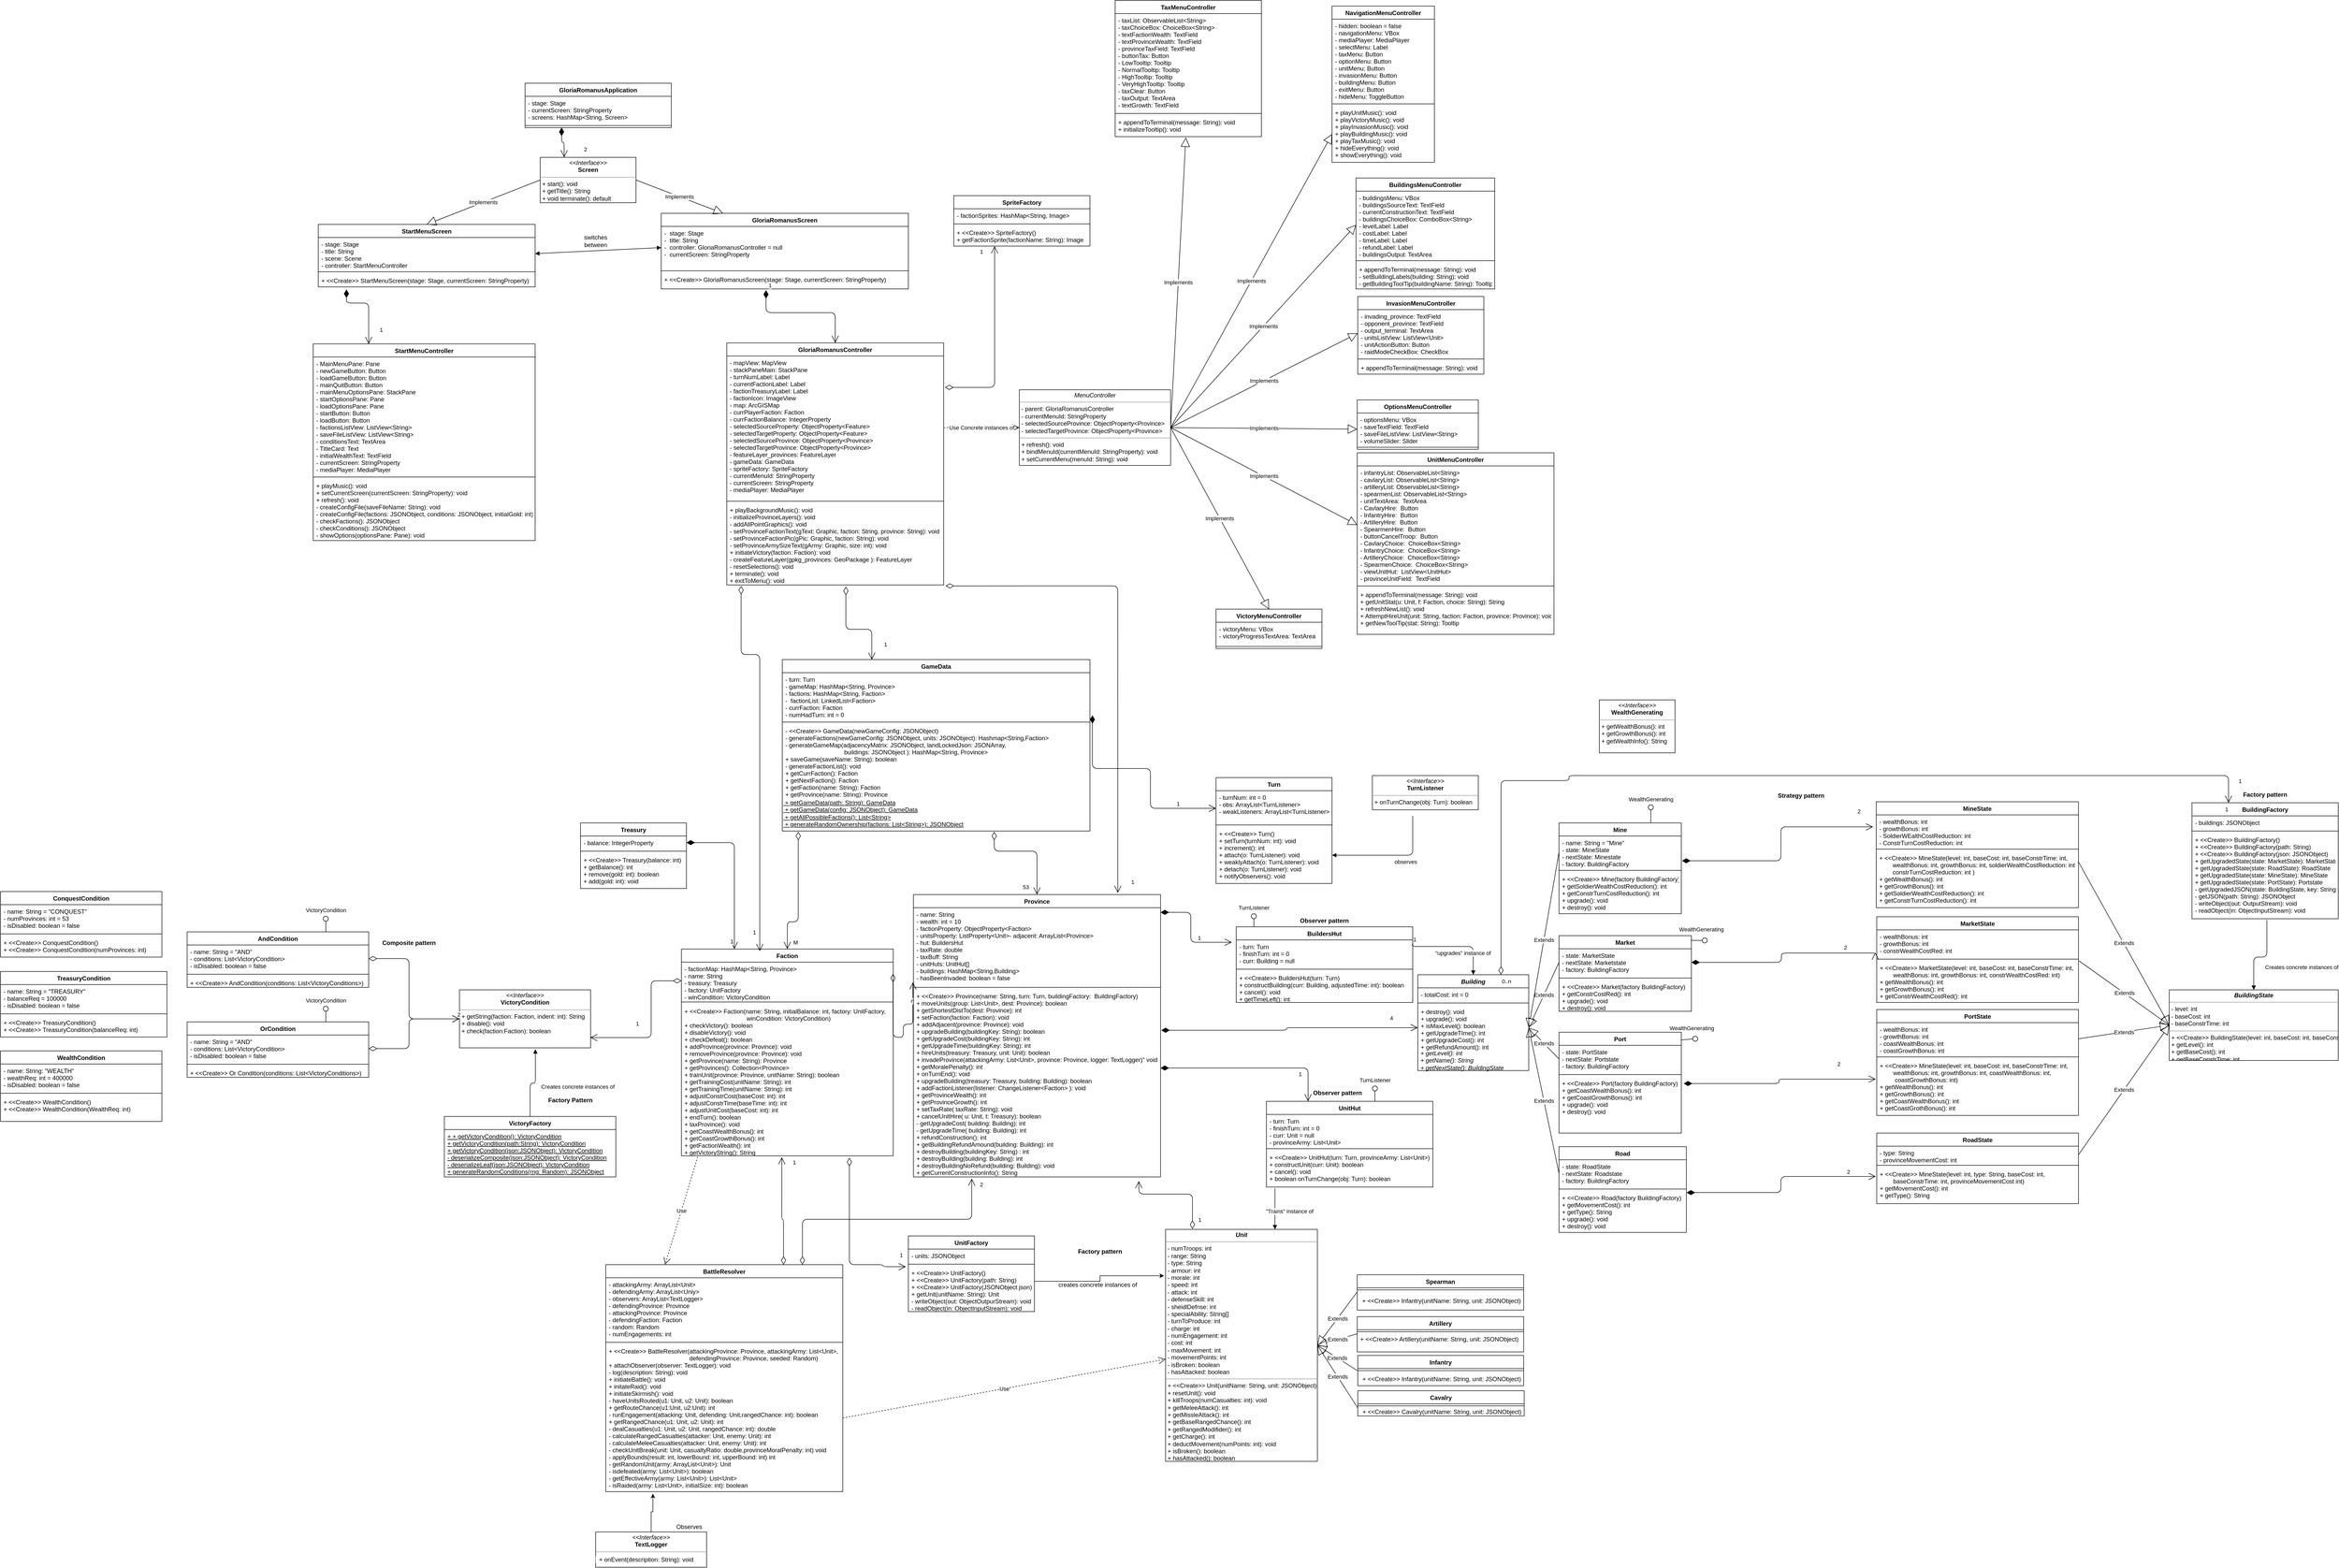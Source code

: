 <mxfile version="13.9.7" type="device"><diagram id="Rkkix_M83JS6qjWDPMY6" name="Page-1"><mxGraphModel dx="3689" dy="3981" grid="1" gridSize="10" guides="1" tooltips="1" connect="1" arrows="1" fold="1" page="1" pageScale="1" pageWidth="2339" pageHeight="3300" math="0" shadow="0"><root><mxCell id="0"/><mxCell id="1" parent="0"/><mxCell id="mqtfcRcs9A2wXf5V-5jX-5" value="53" style="endArrow=open;html=1;endSize=12;startArrow=diamondThin;startSize=14;startFill=0;edgeStyle=orthogonalEdgeStyle;align=left;verticalAlign=bottom;exitX=0.689;exitY=1.02;exitDx=0;exitDy=0;exitPerimeter=0;entryX=0.5;entryY=0;entryDx=0;entryDy=0;" parent="1" source="xtv4WbX03sFsc1ceY9yG-1" target="wSvF3bxlHoKdRaSZP-of-19" edge="1"><mxGeometry x="0.938" y="-30" relative="1" as="geometry"><mxPoint x="381" y="-30" as="sourcePoint"/><mxPoint x="420" y="-10" as="targetPoint"/><Array as="points"><mxPoint x="360" y="-40"/><mxPoint x="445" y="-40"/></Array><mxPoint as="offset"/></mxGeometry></mxCell><mxCell id="mqtfcRcs9A2wXf5V-5jX-11" value="M" style="endArrow=open;html=1;endSize=12;startArrow=diamondThin;startSize=14;startFill=0;edgeStyle=orthogonalEdgeStyle;align=left;verticalAlign=bottom;entryX=0.5;entryY=0;entryDx=0;entryDy=0;exitX=0.052;exitY=1.02;exitDx=0;exitDy=0;exitPerimeter=0;" parent="1" source="xtv4WbX03sFsc1ceY9yG-1" target="9J7jfJubMXeeZOq9zKos-14" edge="1"><mxGeometry x="0.968" y="10" relative="1" as="geometry"><mxPoint x="30" y="100" as="sourcePoint"/><mxPoint x="250" y="270" as="targetPoint"/><Array as="points"><mxPoint x="-28" y="100"/><mxPoint x="-50" y="100"/></Array><mxPoint as="offset"/></mxGeometry></mxCell><mxCell id="OFo4sij5WElLc834TWN9-16" value="Use" style="endArrow=open;endSize=12;dashed=1;html=1;exitX=0.077;exitY=1.007;exitDx=0;exitDy=0;exitPerimeter=0;entryX=0.25;entryY=0;entryDx=0;entryDy=0;" parent="1" source="9J7jfJubMXeeZOq9zKos-17" target="9J7jfJubMXeeZOq9zKos-22" edge="1"><mxGeometry width="160" relative="1" as="geometry"><mxPoint x="-70" y="550" as="sourcePoint"/><mxPoint x="90" y="550" as="targetPoint"/></mxGeometry></mxCell><mxCell id="OFo4sij5WElLc834TWN9-19" value="&lt;p style=&quot;margin: 0px ; margin-top: 4px ; text-align: center&quot;&gt;&lt;b&gt;&lt;i&gt;Unit&lt;/i&gt;&lt;/b&gt;&lt;/p&gt;&lt;hr size=&quot;1&quot;&gt;&lt;p style=&quot;margin: 0px ; margin-left: 4px&quot;&gt;- numTroops: int&lt;/p&gt;&lt;p style=&quot;margin: 0px ; margin-left: 4px&quot;&gt;- range: String&lt;/p&gt;&lt;p style=&quot;margin: 0px ; margin-left: 4px&quot;&gt;- type: String&lt;/p&gt;&lt;p style=&quot;margin: 0px ; margin-left: 4px&quot;&gt;- armour: int&lt;/p&gt;&lt;p style=&quot;margin: 0px ; margin-left: 4px&quot;&gt;- morale: int&lt;/p&gt;&lt;p style=&quot;margin: 0px ; margin-left: 4px&quot;&gt;- speed: int&lt;/p&gt;&lt;p style=&quot;margin: 0px ; margin-left: 4px&quot;&gt;- attack: int&lt;/p&gt;&lt;p style=&quot;margin: 0px ; margin-left: 4px&quot;&gt;- defenseSkill: int&lt;/p&gt;&lt;p style=&quot;margin: 0px ; margin-left: 4px&quot;&gt;- sheidlDefnse: int&lt;/p&gt;&lt;p style=&quot;margin: 0px ; margin-left: 4px&quot;&gt;- specialAbility: String[]&lt;/p&gt;&lt;p style=&quot;margin: 0px ; margin-left: 4px&quot;&gt;- turnToProduce: int&lt;/p&gt;&lt;p style=&quot;margin: 0px ; margin-left: 4px&quot;&gt;- charge: int&lt;/p&gt;&lt;p style=&quot;margin: 0px ; margin-left: 4px&quot;&gt;- numEngagement: int&lt;/p&gt;&lt;p style=&quot;margin: 0px ; margin-left: 4px&quot;&gt;- cost: int&lt;/p&gt;&lt;p style=&quot;margin: 0px ; margin-left: 4px&quot;&gt;- maxMovement: int&lt;/p&gt;&lt;p style=&quot;margin: 0px ; margin-left: 4px&quot;&gt;- movementPoints: int&lt;/p&gt;&lt;p style=&quot;margin: 0px ; margin-left: 4px&quot;&gt;- isBroken: boolean&lt;/p&gt;&lt;p style=&quot;margin: 0px ; margin-left: 4px&quot;&gt;- hasAttacked: boolean&lt;/p&gt;&lt;hr size=&quot;1&quot;&gt;&lt;p style=&quot;margin: 0px ; margin-left: 4px&quot;&gt;+ &amp;lt;&amp;lt;Create&amp;gt;&amp;gt; Unit(unitName: String, unit: JSONObject)&lt;/p&gt;&lt;p style=&quot;margin: 0px ; margin-left: 4px&quot;&gt;+ resetUnit(): void&lt;br&gt;&lt;/p&gt;&lt;p style=&quot;margin: 0px ; margin-left: 4px&quot;&gt;+ killTroops(numCasualties: int): void&lt;/p&gt;&lt;p style=&quot;margin: 0px ; margin-left: 4px&quot;&gt;+ getMeleeAttack(): int&lt;/p&gt;&lt;p style=&quot;margin: 0px ; margin-left: 4px&quot;&gt;+ getMissleAttack(): int&lt;/p&gt;&lt;p style=&quot;margin: 0px ; margin-left: 4px&quot;&gt;+ getBaseRangedChance(): int&lt;/p&gt;&lt;p style=&quot;margin: 0px ; margin-left: 4px&quot;&gt;+ getRangedModifider(): int&lt;/p&gt;&lt;p style=&quot;margin: 0px ; margin-left: 4px&quot;&gt;+ getCharge(): int&lt;/p&gt;&lt;p style=&quot;margin: 0px ; margin-left: 4px&quot;&gt;+ deductMovement(numPoints: int): void&lt;/p&gt;&lt;p style=&quot;margin: 0px ; margin-left: 4px&quot;&gt;+ isBroken(): boolean&lt;/p&gt;&lt;p style=&quot;margin: 0px ; margin-left: 4px&quot;&gt;+ hasAttacked(): boolean&lt;/p&gt;" style="verticalAlign=top;align=left;overflow=fill;fontSize=12;fontFamily=Helvetica;html=1;" parent="1" vertex="1"><mxGeometry x="700" y="710" width="301" height="460" as="geometry"/></mxCell><mxCell id="OFo4sij5WElLc834TWN9-54" value="1" style="endArrow=open;html=1;endSize=12;startArrow=diamondThin;startSize=14;startFill=0;edgeStyle=orthogonalEdgeStyle;align=left;verticalAlign=bottom;exitX=0.177;exitY=-0.002;exitDx=0;exitDy=0;exitPerimeter=0;entryX=0.912;entryY=1.022;entryDx=0;entryDy=0;entryPerimeter=0;" parent="1" source="OFo4sij5WElLc834TWN9-19" target="wSvF3bxlHoKdRaSZP-of-22" edge="1"><mxGeometry x="-0.917" y="-10" relative="1" as="geometry"><mxPoint x="360" y="660" as="sourcePoint"/><mxPoint x="351" y="560" as="targetPoint"/><Array as="points"><mxPoint x="753" y="640"/><mxPoint x="647" y="640"/></Array><mxPoint y="-1" as="offset"/></mxGeometry></mxCell><mxCell id="OFo4sij5WElLc834TWN9-55" value="2" style="endArrow=open;html=1;endSize=12;startArrow=diamondThin;startSize=14;startFill=0;edgeStyle=orthogonalEdgeStyle;align=left;verticalAlign=bottom;entryX=0.236;entryY=1.009;entryDx=0;entryDy=0;entryPerimeter=0;" parent="1" source="9J7jfJubMXeeZOq9zKos-22" target="wSvF3bxlHoKdRaSZP-of-22" edge="1"><mxGeometry x="0.918" y="-14" relative="1" as="geometry"><mxPoint x="-20" y="730" as="sourcePoint"/><mxPoint x="190" y="500" as="targetPoint"/><Array as="points"><mxPoint x="-20" y="690"/><mxPoint x="316" y="690"/></Array><mxPoint as="offset"/></mxGeometry></mxCell><mxCell id="9J7jfJubMXeeZOq9zKos-14" value="Faction" style="swimlane;fontStyle=1;align=center;verticalAlign=top;childLayout=stackLayout;horizontal=1;startSize=26;horizontalStack=0;resizeParent=1;resizeParentMax=0;resizeLast=0;collapsible=1;marginBottom=0;" parent="1" vertex="1"><mxGeometry x="-260" y="154" width="420" height="410" as="geometry"/></mxCell><mxCell id="9J7jfJubMXeeZOq9zKos-15" value="- factionMap: HashMap&lt;String, Province&gt;&#xA;- name: String&#xA;- treasury: Treasury&#xA;- factory: UnitFactory&#xA;- winCondition: VictoryCondition" style="text;strokeColor=none;fillColor=none;align=left;verticalAlign=top;spacingLeft=4;spacingRight=4;overflow=hidden;rotatable=0;points=[[0,0.5],[1,0.5]];portConstraint=eastwest;" parent="9J7jfJubMXeeZOq9zKos-14" vertex="1"><mxGeometry y="26" width="420" height="74" as="geometry"/></mxCell><mxCell id="9J7jfJubMXeeZOq9zKos-16" value="" style="line;strokeWidth=1;fillColor=none;align=left;verticalAlign=middle;spacingTop=-1;spacingLeft=3;spacingRight=3;rotatable=0;labelPosition=right;points=[];portConstraint=eastwest;" parent="9J7jfJubMXeeZOq9zKos-14" vertex="1"><mxGeometry y="100" width="420" height="10" as="geometry"/></mxCell><mxCell id="9J7jfJubMXeeZOq9zKos-17" value="+ &lt;&lt;Create&gt;&gt; Faction(name: String, initialBalance: int, factory: UnitFactory, &#xA;                                     winCondition: VictoryCondition)&#xA;+ checkVictory(): boolean&#xA;+ disableVictory(): void&#xA;+ checkDefeat(): boolean&#xA;+ addProvince(province: Province): void&#xA;+ removeProvince(province: Province): void&#xA;+ getProvince(name: String): Province&#xA;+ getProvinces(): Collection&lt;Province&gt;&#xA;+ trainUnit(province: Province, unitName: String): boolean&#xA;+ getTrainingCost(unitName: String): int&#xA;+ getTrainingTime(unitName: String): int&#xA;+ adjustConstrCost(baseCost: int): int&#xA;+ adjustConstrTime(baseTime: int): int&#xA;+ adjustUnitCost(baseCost: int): int&#xA;+ endTurn(): boolean&#xA;+ taxProvince(): void&#xA;+ getCoastWealthBonus(): int&#xA;+ getCoastGrowthBonus(): int&#xA;+ getFactionWealth(): int&#xA;+ getVictoryString(): String" style="text;strokeColor=none;fillColor=none;align=left;verticalAlign=top;spacingLeft=4;spacingRight=4;overflow=hidden;rotatable=0;points=[[0,0.5],[1,0.5]];portConstraint=eastwest;" parent="9J7jfJubMXeeZOq9zKos-14" vertex="1"><mxGeometry y="110" width="420" height="300" as="geometry"/></mxCell><mxCell id="9J7jfJubMXeeZOq9zKos-22" value="BattleResolver" style="swimlane;fontStyle=1;align=center;verticalAlign=top;childLayout=stackLayout;horizontal=1;startSize=26;horizontalStack=0;resizeParent=1;resizeParentMax=0;resizeLast=0;collapsible=1;marginBottom=0;" parent="1" vertex="1"><mxGeometry x="-410" y="780" width="470" height="450" as="geometry"/></mxCell><mxCell id="9J7jfJubMXeeZOq9zKos-23" value="- attackingArmy: ArrayList&lt;Unit&gt;&#xA;- defendingArmy: ArrayList&lt;Uniy&gt;&#xA;- observers: ArrayList&lt;TextLogger&gt;&#xA;- defendingProvince: Province&#xA;- attackingProvince: Province&#xA;- defendingFaction: Faction&#xA;- random: Random&#xA;- numEngagements: int" style="text;strokeColor=none;fillColor=none;align=left;verticalAlign=top;spacingLeft=4;spacingRight=4;overflow=hidden;rotatable=0;points=[[0,0.5],[1,0.5]];portConstraint=eastwest;" parent="9J7jfJubMXeeZOq9zKos-22" vertex="1"><mxGeometry y="26" width="470" height="124" as="geometry"/></mxCell><mxCell id="9J7jfJubMXeeZOq9zKos-24" value="" style="line;strokeWidth=1;fillColor=none;align=left;verticalAlign=middle;spacingTop=-1;spacingLeft=3;spacingRight=3;rotatable=0;labelPosition=right;points=[];portConstraint=eastwest;" parent="9J7jfJubMXeeZOq9zKos-22" vertex="1"><mxGeometry y="150" width="470" height="8" as="geometry"/></mxCell><mxCell id="9J7jfJubMXeeZOq9zKos-25" value="+ &lt;&lt;Create&gt;&gt; BattleResolver(attackingProvince: Province, attackingArmy: List&lt;Unit&gt;, &#xA;                                                defendingProvince: Province, seeded: Random)&#xA;+ attachObserver(observer: TextLogger): void&#xA;- log(description: String): void&#xA;+ initiateBattle(): void&#xA;+ initateRaid(): void&#xA;+ initiateSkirmish(): void&#xA;- haveUnitsRouted(u1: Unit, u2: Unit): boolean&#xA;+ getRouteChance(u1:Unit, u2:Unit): int&#xA;- runEngagement(attacking: Unit, defending: Unit,rangedChance: int): boolean&#xA;+ getRangedChance(u1: Unit, u2: Unit): int&#xA;- dealCasualties(u1: Unit, u2: Unit, rangedChance: int): double&#xA;- calculateRangedCasualties(attacker: Unit, enemy: Unit): int&#xA;- calculateMeleeCasualties(attacker: Unit, enemy: Unit): int&#xA;- checkUnitBreak(unit: Unit, casualtyRatio: double,provinceMoralPenalty: int) void&#xA;- applyBounds(result: int, lowerBound: int, upperBound: int) int&#xA;- getRandomUnit(army: ArrayList&lt;Unit&gt;): Unit&#xA;- isdefeated(army: List&lt;Unit&gt;): boolean&#xA;- getEffectiveArmy(army: List&lt;Unit&gt;): List&lt;Unit&gt;&#xA;- isRaided(army: List&lt;Unit&gt;, initialSize: int): boolean" style="text;strokeColor=none;fillColor=none;align=left;verticalAlign=top;spacingLeft=4;spacingRight=4;overflow=hidden;rotatable=0;points=[[0,0.5],[1,0.5]];portConstraint=eastwest;" parent="9J7jfJubMXeeZOq9zKos-22" vertex="1"><mxGeometry y="158" width="470" height="292" as="geometry"/></mxCell><mxCell id="9J7jfJubMXeeZOq9zKos-30" value="GameData" style="swimlane;fontStyle=1;align=center;verticalAlign=top;childLayout=stackLayout;horizontal=1;startSize=26;horizontalStack=0;resizeParent=1;resizeParentMax=0;resizeLast=0;collapsible=1;marginBottom=0;" parent="1" vertex="1"><mxGeometry x="-60" y="-420" width="610" height="340" as="geometry"/></mxCell><mxCell id="9J7jfJubMXeeZOq9zKos-31" value="- turn: Turn&#xA;- gameMap: HashMap&lt;String, Province&gt;&#xA;- factions: HashMap&lt;String, Faction&gt;&#xA;-  factionList: LinkedList&lt;Faction&gt;&#xA;- currFaction: Faction&#xA;- numHadTurn: int = 0" style="text;strokeColor=none;fillColor=none;align=left;verticalAlign=top;spacingLeft=4;spacingRight=4;overflow=hidden;rotatable=0;points=[[0,0.5],[1,0.5]];portConstraint=eastwest;" parent="9J7jfJubMXeeZOq9zKos-30" vertex="1"><mxGeometry y="26" width="610" height="94" as="geometry"/></mxCell><mxCell id="9J7jfJubMXeeZOq9zKos-32" value="" style="line;strokeWidth=1;fillColor=none;align=left;verticalAlign=middle;spacingTop=-1;spacingLeft=3;spacingRight=3;rotatable=0;labelPosition=right;points=[];portConstraint=eastwest;" parent="9J7jfJubMXeeZOq9zKos-30" vertex="1"><mxGeometry y="120" width="610" height="8" as="geometry"/></mxCell><mxCell id="9J7jfJubMXeeZOq9zKos-33" value="- &lt;&lt;Create&gt;&gt; GameData(newGameConfig: JSONObject)&#xA;- generateFactions(newGameConfig: JSONObject, units: JSONObject): Hashmap&lt;String,Faction&gt;&#xA;- generateGameMap(adjacencyMatrix: JSONObject, landLockedJson: JSONArray, &#xA;                                   buildings: JSONObject ): HashMap&lt;String, Province&gt;&#xA;+ saveGame(saveName: String): boolean&#xA;- generateFactionList(): void &#xA;+ getCurrFaction(): Faction&#xA;+ getNextFaction(): Faction&#xA;+ getFaction(name: String): Faction&#xA;+ getProvince(name: String): Province&#xA;" style="text;strokeColor=none;fillColor=none;align=left;verticalAlign=top;spacingLeft=4;spacingRight=4;overflow=hidden;rotatable=0;points=[[0,0.5],[1,0.5]];portConstraint=eastwest;" parent="9J7jfJubMXeeZOq9zKos-30" vertex="1"><mxGeometry y="128" width="610" height="142" as="geometry"/></mxCell><mxCell id="xtv4WbX03sFsc1ceY9yG-1" value="&lt;div&gt;&lt;u&gt;&amp;nbsp;+ getGameData(path: String): GameData&lt;/u&gt;&lt;/div&gt;&lt;div&gt;&lt;u&gt;&amp;nbsp;+ getGameData(config: JSONObject): GameData&lt;/u&gt;&lt;/div&gt;&lt;div&gt;&lt;u&gt;&amp;nbsp;+ getAllPossibleFactions(): List&amp;lt;String&amp;gt;&lt;/u&gt;&lt;/div&gt;&lt;div&gt;&lt;u&gt;&amp;nbsp;+ generateRandomOwnership(factions: List&amp;lt;String&amp;gt;): JSONObject&lt;/u&gt;&lt;/div&gt;" style="text;html=1;strokeColor=none;fillColor=none;align=left;verticalAlign=middle;whiteSpace=wrap;rounded=0;" parent="9J7jfJubMXeeZOq9zKos-30" vertex="1"><mxGeometry y="270" width="610" height="70" as="geometry"/></mxCell><mxCell id="cZdQRtuupG4yJaEfRwKz-16" value="" style="rounded=0;orthogonalLoop=1;jettySize=auto;html=1;endArrow=none;endFill=0;exitX=0.75;exitY=0;exitDx=0;exitDy=0;" parent="1" target="cZdQRtuupG4yJaEfRwKz-18" edge="1"><mxGeometry relative="1" as="geometry"><mxPoint x="875" y="115" as="sourcePoint"/></mxGeometry></mxCell><mxCell id="cZdQRtuupG4yJaEfRwKz-17" value="TurnListener" style="edgeLabel;html=1;align=center;verticalAlign=middle;resizable=0;points=[];" parent="cZdQRtuupG4yJaEfRwKz-16" vertex="1" connectable="0"><mxGeometry x="0.9" y="-1" relative="1" as="geometry"><mxPoint x="-1" y="-23" as="offset"/></mxGeometry></mxCell><mxCell id="cZdQRtuupG4yJaEfRwKz-18" value="" style="ellipse;whiteSpace=wrap;html=1;fontFamily=Helvetica;fontSize=12;fontColor=#000000;align=center;strokeColor=#000000;fillColor=#ffffff;points=[];aspect=fixed;resizable=0;" parent="1" vertex="1"><mxGeometry x="870" y="84" width="10" height="10" as="geometry"/></mxCell><mxCell id="cZdQRtuupG4yJaEfRwKz-11" value="BuildersHut" style="swimlane;fontStyle=1;align=center;verticalAlign=top;childLayout=stackLayout;horizontal=1;startSize=26;horizontalStack=0;resizeParent=1;resizeParentMax=0;resizeLast=0;collapsible=1;marginBottom=0;" parent="1" vertex="1"><mxGeometry x="840" y="110" width="350" height="150" as="geometry"/></mxCell><mxCell id="cZdQRtuupG4yJaEfRwKz-12" value="- turn: Turn&#xA;- finishTurn: int = 0&#xA;- curr: Building = null" style="text;strokeColor=none;fillColor=none;align=left;verticalAlign=top;spacingLeft=4;spacingRight=4;overflow=hidden;rotatable=0;points=[[0,0.5],[1,0.5]];portConstraint=eastwest;" parent="cZdQRtuupG4yJaEfRwKz-11" vertex="1"><mxGeometry y="26" width="350" height="54" as="geometry"/></mxCell><mxCell id="cZdQRtuupG4yJaEfRwKz-13" value="" style="line;strokeWidth=1;fillColor=none;align=left;verticalAlign=middle;spacingTop=-1;spacingLeft=3;spacingRight=3;rotatable=0;labelPosition=right;points=[];portConstraint=eastwest;" parent="cZdQRtuupG4yJaEfRwKz-11" vertex="1"><mxGeometry y="80" width="350" height="8" as="geometry"/></mxCell><mxCell id="cZdQRtuupG4yJaEfRwKz-14" value="+ &lt;&lt;Create&gt;&gt; BuildersHut(turn: Turn)&#xA;+ constructBuilding(curr: Building, adjustedTime: int): boolean&#xA;+ cancel(): void&#xA;+ getTimeLeft(): int" style="text;strokeColor=none;fillColor=none;align=left;verticalAlign=top;spacingLeft=4;spacingRight=4;overflow=hidden;rotatable=0;points=[[0,0.5],[1,0.5]];portConstraint=eastwest;" parent="cZdQRtuupG4yJaEfRwKz-11" vertex="1"><mxGeometry y="88" width="350" height="62" as="geometry"/></mxCell><mxCell id="cZdQRtuupG4yJaEfRwKz-1" value="Turn" style="swimlane;fontStyle=1;align=center;verticalAlign=top;childLayout=stackLayout;horizontal=1;startSize=26;horizontalStack=0;resizeParent=1;resizeParentMax=0;resizeLast=0;collapsible=1;marginBottom=0;" parent="1" vertex="1"><mxGeometry x="800" y="-186" width="230" height="210" as="geometry"/></mxCell><mxCell id="cZdQRtuupG4yJaEfRwKz-2" value="- turnNum: int = 0&#xA;- obs: ArrayList&lt;TurnListener&gt;&#xA;- weakListeners: ArrayList&lt;TurnListener&gt;" style="text;strokeColor=none;fillColor=none;align=left;verticalAlign=top;spacingLeft=4;spacingRight=4;overflow=hidden;rotatable=0;points=[[0,0.5],[1,0.5]];portConstraint=eastwest;" parent="cZdQRtuupG4yJaEfRwKz-1" vertex="1"><mxGeometry y="26" width="230" height="64" as="geometry"/></mxCell><mxCell id="cZdQRtuupG4yJaEfRwKz-3" value="" style="line;strokeWidth=1;fillColor=none;align=left;verticalAlign=middle;spacingTop=-1;spacingLeft=3;spacingRight=3;rotatable=0;labelPosition=right;points=[];portConstraint=eastwest;" parent="cZdQRtuupG4yJaEfRwKz-1" vertex="1"><mxGeometry y="90" width="230" height="8" as="geometry"/></mxCell><mxCell id="cZdQRtuupG4yJaEfRwKz-4" value="+ &lt;&lt;Create&gt;&gt; Turn() &#xA;+ setTurn(turnNum: int): void&#xA;+ increment(): int&#xA;+ attach(o: TurnListener): void&#xA;+ weaklyAttach(o: TurnListener): void&#xA;+ detach(o: TurnListener): void&#xA;+ notifyObservers(): void " style="text;strokeColor=none;fillColor=none;align=left;verticalAlign=top;spacingLeft=4;spacingRight=4;overflow=hidden;rotatable=0;points=[[0,0.5],[1,0.5]];portConstraint=eastwest;" parent="cZdQRtuupG4yJaEfRwKz-1" vertex="1"><mxGeometry y="98" width="230" height="112" as="geometry"/></mxCell><mxCell id="cZdQRtuupG4yJaEfRwKz-19" value="observes" style="endArrow=block;endFill=1;html=1;edgeStyle=orthogonalEdgeStyle;align=left;verticalAlign=top;entryX=1;entryY=0.5;entryDx=0;entryDy=0;" parent="1" target="cZdQRtuupG4yJaEfRwKz-4" edge="1"><mxGeometry x="-0.022" relative="1" as="geometry"><mxPoint x="1190" y="-110" as="sourcePoint"/><mxPoint x="680" y="-55" as="targetPoint"/><mxPoint as="offset"/><Array as="points"><mxPoint x="1190" y="-32"/></Array></mxGeometry></mxCell><mxCell id="cZdQRtuupG4yJaEfRwKz-23" value="4" style="endArrow=open;html=1;endSize=12;startArrow=diamondThin;startSize=14;startFill=1;edgeStyle=orthogonalEdgeStyle;align=left;verticalAlign=bottom;entryX=0;entryY=0.5;entryDx=0;entryDy=0;exitX=1.003;exitY=0.218;exitDx=0;exitDy=0;exitPerimeter=0;" parent="1" source="wSvF3bxlHoKdRaSZP-of-22" target="xtv4WbX03sFsc1ceY9yG-9" edge="1"><mxGeometry x="0.778" y="10" relative="1" as="geometry"><mxPoint x="780" y="310" as="sourcePoint"/><mxPoint x="949" y="306" as="targetPoint"/><mxPoint as="offset"/><Array as="points"><mxPoint x="940" y="315"/><mxPoint x="940" y="310"/></Array></mxGeometry></mxCell><mxCell id="OFo4sij5WElLc834TWN9-32" value="Market" style="swimlane;fontStyle=1;align=center;verticalAlign=top;childLayout=stackLayout;horizontal=1;startSize=26;horizontalStack=0;resizeParent=1;resizeParentMax=0;resizeLast=0;collapsible=1;marginBottom=0;" parent="1" vertex="1"><mxGeometry x="1480" y="127.5" width="262.5" height="150" as="geometry"/></mxCell><mxCell id="OFo4sij5WElLc834TWN9-33" value="- state: MarketState&#xA;- nextState: Marketstate&#xA;- factory: BuildingFactory" style="text;strokeColor=none;fillColor=none;align=left;verticalAlign=top;spacingLeft=4;spacingRight=4;overflow=hidden;rotatable=0;points=[[0,0.5],[1,0.5]];portConstraint=eastwest;" parent="OFo4sij5WElLc834TWN9-32" vertex="1"><mxGeometry y="26" width="262.5" height="54" as="geometry"/></mxCell><mxCell id="OFo4sij5WElLc834TWN9-34" value="" style="line;strokeWidth=1;fillColor=none;align=left;verticalAlign=middle;spacingTop=-1;spacingLeft=3;spacingRight=3;rotatable=0;labelPosition=right;points=[];portConstraint=eastwest;" parent="OFo4sij5WElLc834TWN9-32" vertex="1"><mxGeometry y="80" width="262.5" height="8" as="geometry"/></mxCell><mxCell id="OFo4sij5WElLc834TWN9-35" value="+ &lt;&lt;Create&gt;&gt; Market(factory BuildingFactory)&#xA;+ getConstrCostRed(): int&#xA;+ upgrade(): void&#xA;+ destroy(): void" style="text;strokeColor=none;fillColor=none;align=left;verticalAlign=top;spacingLeft=4;spacingRight=4;overflow=hidden;rotatable=0;points=[[0,0.5],[1,0.5]];portConstraint=eastwest;" parent="OFo4sij5WElLc834TWN9-32" vertex="1"><mxGeometry y="88" width="262.5" height="62" as="geometry"/></mxCell><mxCell id="OFo4sij5WElLc834TWN9-36" value="Mine" style="swimlane;fontStyle=1;align=center;verticalAlign=top;childLayout=stackLayout;horizontal=1;startSize=26;horizontalStack=0;resizeParent=1;resizeParentMax=0;resizeLast=0;collapsible=1;marginBottom=0;" parent="1" vertex="1"><mxGeometry x="1480" y="-96" width="242.5" height="180" as="geometry"/></mxCell><mxCell id="OFo4sij5WElLc834TWN9-37" value="- name: String = &quot;Mine&quot;&#xA;- state: MineState&#xA;- nextState: Minestate&#xA;- factory: BuildingFactory" style="text;strokeColor=none;fillColor=none;align=left;verticalAlign=top;spacingLeft=4;spacingRight=4;overflow=hidden;rotatable=0;points=[[0,0.5],[1,0.5]];portConstraint=eastwest;" parent="OFo4sij5WElLc834TWN9-36" vertex="1"><mxGeometry y="26" width="242.5" height="64" as="geometry"/></mxCell><mxCell id="OFo4sij5WElLc834TWN9-38" value="" style="line;strokeWidth=1;fillColor=none;align=left;verticalAlign=middle;spacingTop=-1;spacingLeft=3;spacingRight=3;rotatable=0;labelPosition=right;points=[];portConstraint=eastwest;" parent="OFo4sij5WElLc834TWN9-36" vertex="1"><mxGeometry y="90" width="242.5" height="8" as="geometry"/></mxCell><mxCell id="OFo4sij5WElLc834TWN9-39" value="+ &lt;&lt;Create&gt;&gt; Mine(factory BuildingFactory)&#xA;+ getSoldierWealthCostReduction(): int&#xA;+ getConstrTurnCostReduction(): int&#xA;+ upgrade(): void&#xA;+ destroy(): void&#xA;" style="text;strokeColor=none;fillColor=none;align=left;verticalAlign=top;spacingLeft=4;spacingRight=4;overflow=hidden;rotatable=0;points=[[0,0.5],[1,0.5]];portConstraint=eastwest;" parent="OFo4sij5WElLc834TWN9-36" vertex="1"><mxGeometry y="98" width="242.5" height="82" as="geometry"/></mxCell><mxCell id="9J7jfJubMXeeZOq9zKos-9" value="Road" style="swimlane;fontStyle=1;align=center;verticalAlign=top;childLayout=stackLayout;horizontal=1;startSize=26;horizontalStack=0;resizeParent=1;resizeParentMax=0;resizeLast=0;collapsible=1;marginBottom=0;" parent="1" vertex="1"><mxGeometry x="1480" y="546" width="252.5" height="170" as="geometry"/></mxCell><mxCell id="9J7jfJubMXeeZOq9zKos-10" value="- state: RoadState&#xA;- nextState: Roadstate&#xA;- factory: BuildingFactory" style="text;strokeColor=none;fillColor=none;align=left;verticalAlign=top;spacingLeft=4;spacingRight=4;overflow=hidden;rotatable=0;points=[[0,0.5],[1,0.5]];portConstraint=eastwest;" parent="9J7jfJubMXeeZOq9zKos-9" vertex="1"><mxGeometry y="26" width="252.5" height="54" as="geometry"/></mxCell><mxCell id="9J7jfJubMXeeZOq9zKos-11" value="" style="line;strokeWidth=1;fillColor=none;align=left;verticalAlign=middle;spacingTop=-1;spacingLeft=3;spacingRight=3;rotatable=0;labelPosition=right;points=[];portConstraint=eastwest;" parent="9J7jfJubMXeeZOq9zKos-9" vertex="1"><mxGeometry y="80" width="252.5" height="8" as="geometry"/></mxCell><mxCell id="9J7jfJubMXeeZOq9zKos-12" value="+ &lt;&lt;Create&gt;&gt; Road(factory BuildingFactory)&#xA;+ getMovementCost(): int&#xA;+ getType(): String&#xA;+ upgrade(): void&#xA;+ destroy(): void" style="text;strokeColor=none;fillColor=none;align=left;verticalAlign=top;spacingLeft=4;spacingRight=4;overflow=hidden;rotatable=0;points=[[0,0.5],[1,0.5]];portConstraint=eastwest;" parent="9J7jfJubMXeeZOq9zKos-9" vertex="1"><mxGeometry y="88" width="252.5" height="82" as="geometry"/></mxCell><mxCell id="OFo4sij5WElLc834TWN9-28" value="Port" style="swimlane;fontStyle=1;align=center;verticalAlign=top;childLayout=stackLayout;horizontal=1;startSize=26;horizontalStack=0;resizeParent=1;resizeParentMax=0;resizeLast=0;collapsible=1;marginBottom=0;" parent="1" vertex="1"><mxGeometry x="1480" y="319" width="242.5" height="200" as="geometry"/></mxCell><mxCell id="OFo4sij5WElLc834TWN9-29" value="- state: PortState&#xA;- nextState: Portstate&#xA;- factory: BuildingFactory" style="text;strokeColor=none;fillColor=none;align=left;verticalAlign=top;spacingLeft=4;spacingRight=4;overflow=hidden;rotatable=0;points=[[0,0.5],[1,0.5]];portConstraint=eastwest;" parent="OFo4sij5WElLc834TWN9-28" vertex="1"><mxGeometry y="26" width="242.5" height="54" as="geometry"/></mxCell><mxCell id="OFo4sij5WElLc834TWN9-30" value="" style="line;strokeWidth=1;fillColor=none;align=left;verticalAlign=middle;spacingTop=-1;spacingLeft=3;spacingRight=3;rotatable=0;labelPosition=right;points=[];portConstraint=eastwest;" parent="OFo4sij5WElLc834TWN9-28" vertex="1"><mxGeometry y="80" width="242.5" height="8" as="geometry"/></mxCell><mxCell id="OFo4sij5WElLc834TWN9-31" value="+ &lt;&lt;Create&gt;&gt; Port(factory BuildingFactory)&#xA;+ getCoastWealthBonus(): int&#xA;+ getCoastGrowthBonus(): int&#xA;+ upgrade(): void&#xA;+ destroy(): void" style="text;strokeColor=none;fillColor=none;align=left;verticalAlign=top;spacingLeft=4;spacingRight=4;overflow=hidden;rotatable=0;points=[[0,0.5],[1,0.5]];portConstraint=eastwest;" parent="OFo4sij5WElLc834TWN9-28" vertex="1"><mxGeometry y="88" width="242.5" height="112" as="geometry"/></mxCell><mxCell id="cZdQRtuupG4yJaEfRwKz-25" value="Extends" style="endArrow=block;endSize=16;endFill=0;html=1;entryX=1;entryY=0.5;entryDx=0;entryDy=0;exitX=0;exitY=0.5;exitDx=0;exitDy=0;" parent="1" source="OFo4sij5WElLc834TWN9-29" target="xtv4WbX03sFsc1ceY9yG-9" edge="1"><mxGeometry width="160" relative="1" as="geometry"><mxPoint x="1090" y="504" as="sourcePoint"/><mxPoint x="1140" y="354.5" as="targetPoint"/></mxGeometry></mxCell><mxCell id="cZdQRtuupG4yJaEfRwKz-26" value="Extends" style="endArrow=block;endSize=16;endFill=0;html=1;entryX=1;entryY=0.5;entryDx=0;entryDy=0;exitX=0;exitY=0.5;exitDx=0;exitDy=0;" parent="1" source="9J7jfJubMXeeZOq9zKos-10" target="xtv4WbX03sFsc1ceY9yG-9" edge="1"><mxGeometry width="160" relative="1" as="geometry"><mxPoint x="1090" y="504" as="sourcePoint"/><mxPoint x="1140" y="354.5" as="targetPoint"/></mxGeometry></mxCell><mxCell id="cZdQRtuupG4yJaEfRwKz-27" value="Extends" style="endArrow=block;endSize=16;endFill=0;html=1;entryX=1;entryY=0.5;entryDx=0;entryDy=0;exitX=0;exitY=0.5;exitDx=0;exitDy=0;" parent="1" source="OFo4sij5WElLc834TWN9-33" target="xtv4WbX03sFsc1ceY9yG-9" edge="1"><mxGeometry width="160" relative="1" as="geometry"><mxPoint x="1090" y="504" as="sourcePoint"/><mxPoint x="1140" y="354.5" as="targetPoint"/></mxGeometry></mxCell><mxCell id="cZdQRtuupG4yJaEfRwKz-28" value="Extends" style="endArrow=block;endSize=16;endFill=0;html=1;entryX=1;entryY=0.5;entryDx=0;entryDy=0;exitX=0;exitY=0.5;exitDx=0;exitDy=0;" parent="1" source="OFo4sij5WElLc834TWN9-37" target="xtv4WbX03sFsc1ceY9yG-9" edge="1"><mxGeometry width="160" relative="1" as="geometry"><mxPoint x="1090" y="504" as="sourcePoint"/><mxPoint x="1140" y="354.5" as="targetPoint"/></mxGeometry></mxCell><mxCell id="cZdQRtuupG4yJaEfRwKz-29" value="MineState" style="swimlane;fontStyle=1;align=center;verticalAlign=top;childLayout=stackLayout;horizontal=1;startSize=26;horizontalStack=0;resizeParent=1;resizeParentMax=0;resizeLast=0;collapsible=1;marginBottom=0;" parent="1" vertex="1"><mxGeometry x="2109" y="-138" width="401" height="210" as="geometry"/></mxCell><mxCell id="cZdQRtuupG4yJaEfRwKz-30" value="- wealthBonus: int&#xA;- growthBonus: int&#xA;- SoldierWEalthCostReduction: int&#xA;- ConstrTurnCostReduction: int" style="text;strokeColor=none;fillColor=none;align=left;verticalAlign=top;spacingLeft=4;spacingRight=4;overflow=hidden;rotatable=0;points=[[0,0.5],[1,0.5]];portConstraint=eastwest;" parent="cZdQRtuupG4yJaEfRwKz-29" vertex="1"><mxGeometry y="26" width="401" height="64" as="geometry"/></mxCell><mxCell id="cZdQRtuupG4yJaEfRwKz-31" value="" style="line;strokeWidth=1;fillColor=none;align=left;verticalAlign=middle;spacingTop=-1;spacingLeft=3;spacingRight=3;rotatable=0;labelPosition=right;points=[];portConstraint=eastwest;" parent="cZdQRtuupG4yJaEfRwKz-29" vertex="1"><mxGeometry y="90" width="401" height="8" as="geometry"/></mxCell><mxCell id="cZdQRtuupG4yJaEfRwKz-32" value="+ &lt;&lt;Create&gt;&gt; MineState(level: int, baseCost: int, baseConstrTime: int, &#xA;        wealthBonus: int, growthBonus: int, soldierWealthCostReduction: int&#xA;        constrTurnCostReduction: int )&#xA;+ getWealthBonus(): int&#xA;+ getGrowthBonus(): int&#xA;+ getSoldierWealthCostReduction(): int&#xA;+ getConstrTurnCostReduction(): int" style="text;strokeColor=none;fillColor=none;align=left;verticalAlign=top;spacingLeft=4;spacingRight=4;overflow=hidden;rotatable=0;points=[[0,0.5],[1,0.5]];portConstraint=eastwest;" parent="cZdQRtuupG4yJaEfRwKz-29" vertex="1"><mxGeometry y="98" width="401" height="112" as="geometry"/></mxCell><mxCell id="cZdQRtuupG4yJaEfRwKz-37" value="2" style="endArrow=open;html=1;endSize=12;startArrow=diamondThin;startSize=14;startFill=1;edgeStyle=orthogonalEdgeStyle;align=left;verticalAlign=bottom;exitX=1;exitY=0.5;exitDx=0;exitDy=0;entryX=-0.007;entryY=0.833;entryDx=0;entryDy=0;entryPerimeter=0;" parent="1" source="OFo4sij5WElLc834TWN9-33" target="cZdQRtuupG4yJaEfRwKz-39" edge="1"><mxGeometry x="0.657" y="2" relative="1" as="geometry"><mxPoint x="1880" y="90" as="sourcePoint"/><mxPoint x="2010" y="120" as="targetPoint"/><Array as="points"><mxPoint x="1921" y="181"/><mxPoint x="1921" y="162"/></Array><mxPoint as="offset"/></mxGeometry></mxCell><mxCell id="cZdQRtuupG4yJaEfRwKz-38" value="MarketState" style="swimlane;fontStyle=1;align=center;verticalAlign=top;childLayout=stackLayout;horizontal=1;startSize=26;horizontalStack=0;resizeParent=1;resizeParentMax=0;resizeLast=0;collapsible=1;marginBottom=0;" parent="1" vertex="1"><mxGeometry x="2110" y="90" width="400" height="170" as="geometry"/></mxCell><mxCell id="cZdQRtuupG4yJaEfRwKz-39" value="- wealthBonus: int&#xA;- growthBonus: int&#xA;- constrWealthCostRed: int" style="text;strokeColor=none;fillColor=none;align=left;verticalAlign=top;spacingLeft=4;spacingRight=4;overflow=hidden;rotatable=0;points=[[0,0.5],[1,0.5]];portConstraint=eastwest;" parent="cZdQRtuupG4yJaEfRwKz-38" vertex="1"><mxGeometry y="26" width="400" height="54" as="geometry"/></mxCell><mxCell id="cZdQRtuupG4yJaEfRwKz-40" value="" style="line;strokeWidth=1;fillColor=none;align=left;verticalAlign=middle;spacingTop=-1;spacingLeft=3;spacingRight=3;rotatable=0;labelPosition=right;points=[];portConstraint=eastwest;" parent="cZdQRtuupG4yJaEfRwKz-38" vertex="1"><mxGeometry y="80" width="400" height="8" as="geometry"/></mxCell><mxCell id="cZdQRtuupG4yJaEfRwKz-41" value="+ &lt;&lt;Create&gt;&gt; MarketState(level: int, baseCost: int, baseConstrTime: int, &#xA;        wealthBonus: int, growthBonus: int, constrWealthCostRed: int) &#xA;+ getWealthBonus(): int&#xA;+ getGrowthBonus(): int&#xA;+ getConstrWealthCostRed(): int" style="text;strokeColor=none;fillColor=none;align=left;verticalAlign=top;spacingLeft=4;spacingRight=4;overflow=hidden;rotatable=0;points=[[0,0.5],[1,0.5]];portConstraint=eastwest;" parent="cZdQRtuupG4yJaEfRwKz-38" vertex="1"><mxGeometry y="88" width="400" height="82" as="geometry"/></mxCell><mxCell id="cZdQRtuupG4yJaEfRwKz-42" value="2" style="endArrow=open;html=1;endSize=12;startArrow=diamondThin;startSize=14;startFill=1;edgeStyle=orthogonalEdgeStyle;align=left;verticalAlign=bottom;entryX=-0.005;entryY=0.25;entryDx=0;entryDy=0;exitX=1.002;exitY=0.037;exitDx=0;exitDy=0;exitPerimeter=0;entryPerimeter=0;" parent="1" source="9J7jfJubMXeeZOq9zKos-12" target="cZdQRtuupG4yJaEfRwKz-46" edge="1"><mxGeometry x="0.71" relative="1" as="geometry"><mxPoint x="1532" y="621" as="sourcePoint"/><mxPoint x="1282.5" y="270" as="targetPoint"/><mxPoint as="offset"/><Array as="points"><mxPoint x="1920" y="637"/><mxPoint x="1920" y="605"/></Array></mxGeometry></mxCell><mxCell id="cZdQRtuupG4yJaEfRwKz-43" value="RoadState" style="swimlane;fontStyle=1;align=center;verticalAlign=top;childLayout=stackLayout;horizontal=1;startSize=26;horizontalStack=0;resizeParent=1;resizeParentMax=0;resizeLast=0;collapsible=1;marginBottom=0;" parent="1" vertex="1"><mxGeometry x="2110" y="519" width="400" height="140" as="geometry"/></mxCell><mxCell id="cZdQRtuupG4yJaEfRwKz-44" value="- type: String&#xA;- provinceMovementCost: int" style="text;strokeColor=none;fillColor=none;align=left;verticalAlign=top;spacingLeft=4;spacingRight=4;overflow=hidden;rotatable=0;points=[[0,0.5],[1,0.5]];portConstraint=eastwest;" parent="cZdQRtuupG4yJaEfRwKz-43" vertex="1"><mxGeometry y="26" width="400" height="34" as="geometry"/></mxCell><mxCell id="cZdQRtuupG4yJaEfRwKz-45" value="" style="line;strokeWidth=1;fillColor=none;align=left;verticalAlign=middle;spacingTop=-1;spacingLeft=3;spacingRight=3;rotatable=0;labelPosition=right;points=[];portConstraint=eastwest;" parent="cZdQRtuupG4yJaEfRwKz-43" vertex="1"><mxGeometry y="60" width="400" height="8" as="geometry"/></mxCell><mxCell id="cZdQRtuupG4yJaEfRwKz-46" value="+ &lt;&lt;Create&gt;&gt; MineState(level: int, type: String, baseCost: int,&#xA;        baseConstrTime: int, provinceMovementCost int)&#xA;+ getMovementCost(): int&#xA;+ getType(): String" style="text;strokeColor=none;fillColor=none;align=left;verticalAlign=top;spacingLeft=4;spacingRight=4;overflow=hidden;rotatable=0;points=[[0,0.5],[1,0.5]];portConstraint=eastwest;" parent="cZdQRtuupG4yJaEfRwKz-43" vertex="1"><mxGeometry y="68" width="400" height="72" as="geometry"/></mxCell><mxCell id="cZdQRtuupG4yJaEfRwKz-47" value="2" style="endArrow=open;html=1;endSize=12;startArrow=diamondThin;startSize=14;startFill=1;edgeStyle=orthogonalEdgeStyle;align=left;verticalAlign=bottom;entryX=-0.005;entryY=0.357;entryDx=0;entryDy=0;exitX=1.02;exitY=0.123;exitDx=0;exitDy=0;exitPerimeter=0;entryPerimeter=0;" parent="1" source="OFo4sij5WElLc834TWN9-31" target="cZdQRtuupG4yJaEfRwKz-51" edge="1"><mxGeometry x="0.596" y="21" relative="1" as="geometry"><mxPoint x="1920" y="428" as="sourcePoint"/><mxPoint x="1285" y="370" as="targetPoint"/><mxPoint as="offset"/></mxGeometry></mxCell><mxCell id="cZdQRtuupG4yJaEfRwKz-48" value="PortState" style="swimlane;fontStyle=1;align=center;verticalAlign=top;childLayout=stackLayout;horizontal=1;startSize=26;horizontalStack=0;resizeParent=1;resizeParentMax=0;resizeLast=0;collapsible=1;marginBottom=0;" parent="1" vertex="1"><mxGeometry x="2110" y="274" width="400" height="210" as="geometry"/></mxCell><mxCell id="cZdQRtuupG4yJaEfRwKz-49" value="- wealthBonus: int &#xA;- growthBonus: int&#xA;- coastWealthBonus: int&#xA;- coastGrowthBonus: int" style="text;strokeColor=none;fillColor=none;align=left;verticalAlign=top;spacingLeft=4;spacingRight=4;overflow=hidden;rotatable=0;points=[[0,0.5],[1,0.5]];portConstraint=eastwest;" parent="cZdQRtuupG4yJaEfRwKz-48" vertex="1"><mxGeometry y="26" width="400" height="64" as="geometry"/></mxCell><mxCell id="cZdQRtuupG4yJaEfRwKz-50" value="" style="line;strokeWidth=1;fillColor=none;align=left;verticalAlign=middle;spacingTop=-1;spacingLeft=3;spacingRight=3;rotatable=0;labelPosition=right;points=[];portConstraint=eastwest;" parent="cZdQRtuupG4yJaEfRwKz-48" vertex="1"><mxGeometry y="90" width="400" height="8" as="geometry"/></mxCell><mxCell id="cZdQRtuupG4yJaEfRwKz-51" value="+ &lt;&lt;Create&gt;&gt; MineState(level: int, baseCost: int, baseConstrTime: int, &#xA;        wealthBonus: int, growthBonus: int, coastWealthBonus: int, &#xA;         coastGrowthBonus: int)&#xA;+ getWealthBonus(): int&#xA;+ getGrowthBonus(): int&#xA;+ getCoastWealthBonus(): int&#xA;+ getCoastGrothBonus(): int" style="text;strokeColor=none;fillColor=none;align=left;verticalAlign=top;spacingLeft=4;spacingRight=4;overflow=hidden;rotatable=0;points=[[0,0.5],[1,0.5]];portConstraint=eastwest;" parent="cZdQRtuupG4yJaEfRwKz-48" vertex="1"><mxGeometry y="98" width="400" height="112" as="geometry"/></mxCell><mxCell id="cZdQRtuupG4yJaEfRwKz-33" value="2" style="endArrow=open;html=1;endSize=12;startArrow=diamondThin;startSize=14;startFill=1;edgeStyle=orthogonalEdgeStyle;align=left;verticalAlign=bottom;entryX=-0.016;entryY=0.372;entryDx=0;entryDy=0;entryPerimeter=0;exitX=1.006;exitY=0.766;exitDx=0;exitDy=0;exitPerimeter=0;" parent="1" source="OFo4sij5WElLc834TWN9-37" target="cZdQRtuupG4yJaEfRwKz-30" edge="1"><mxGeometry x="0.854" y="22" relative="1" as="geometry"><mxPoint x="1570" y="-75" as="sourcePoint"/><mxPoint x="1960" y="-75" as="targetPoint"/><mxPoint as="offset"/><Array as="points"><mxPoint x="1920" y="-21"/><mxPoint x="1920" y="-88"/></Array></mxGeometry></mxCell><mxCell id="cZdQRtuupG4yJaEfRwKz-61" value="&lt;p style=&quot;margin: 0px ; margin-top: 4px ; text-align: center&quot;&gt;&lt;i&gt;&lt;b&gt;BuildingState&lt;/b&gt;&lt;/i&gt;&lt;/p&gt;&lt;hr size=&quot;1&quot;&gt;&lt;p style=&quot;margin: 0px ; margin-left: 4px&quot;&gt;- level: int&lt;/p&gt;&lt;p style=&quot;margin: 0px ; margin-left: 4px&quot;&gt;- baseCost: int&lt;/p&gt;&lt;p style=&quot;margin: 0px ; margin-left: 4px&quot;&gt;- baseConstrTime: int&lt;/p&gt;&lt;hr size=&quot;1&quot;&gt;&lt;p style=&quot;margin: 0px ; margin-left: 4px&quot;&gt;+ &amp;lt;&amp;lt;Create&amp;gt;&amp;gt; BuildingState(level: int, baseCost: int, baseConstrTime: int)&lt;/p&gt;&lt;p style=&quot;margin: 0px ; margin-left: 4px&quot;&gt;+ getLevel(): int&lt;/p&gt;&lt;p style=&quot;margin: 0px ; margin-left: 4px&quot;&gt;+ getBaseCost(); int&lt;/p&gt;&lt;p style=&quot;margin: 0px ; margin-left: 4px&quot;&gt;+ getBaseConstrTime: int&amp;nbsp;&lt;/p&gt;" style="verticalAlign=top;align=left;overflow=fill;fontSize=12;fontFamily=Helvetica;html=1;" parent="1" vertex="1"><mxGeometry x="2690" y="235" width="335" height="140" as="geometry"/></mxCell><mxCell id="cZdQRtuupG4yJaEfRwKz-62" value="Extends" style="endArrow=block;endSize=16;endFill=0;html=1;exitX=0.998;exitY=0.178;exitDx=0;exitDy=0;exitPerimeter=0;entryX=0;entryY=0.5;entryDx=0;entryDy=0;" parent="1" source="cZdQRtuupG4yJaEfRwKz-32" target="cZdQRtuupG4yJaEfRwKz-61" edge="1"><mxGeometry width="160" relative="1" as="geometry"><mxPoint x="1822.5" y="116" as="sourcePoint"/><mxPoint x="1982.5" y="116" as="targetPoint"/></mxGeometry></mxCell><mxCell id="cZdQRtuupG4yJaEfRwKz-63" value="Extends" style="endArrow=block;endSize=16;endFill=0;html=1;exitX=1.003;exitY=-0.005;exitDx=0;exitDy=0;entryX=0;entryY=0.5;entryDx=0;entryDy=0;exitPerimeter=0;" parent="1" source="cZdQRtuupG4yJaEfRwKz-41" target="cZdQRtuupG4yJaEfRwKz-61" edge="1"><mxGeometry width="160" relative="1" as="geometry"><mxPoint x="2660" y="133" as="sourcePoint"/><mxPoint x="2182.5" y="116" as="targetPoint"/></mxGeometry></mxCell><mxCell id="cZdQRtuupG4yJaEfRwKz-64" value="Extends" style="endArrow=block;endSize=16;endFill=0;html=1;exitX=1;exitY=0.5;exitDx=0;exitDy=0;entryX=0;entryY=0.5;entryDx=0;entryDy=0;" parent="1" source="cZdQRtuupG4yJaEfRwKz-44" target="cZdQRtuupG4yJaEfRwKz-61" edge="1"><mxGeometry width="160" relative="1" as="geometry"><mxPoint x="1822.5" y="116" as="sourcePoint"/><mxPoint x="1982.5" y="116" as="targetPoint"/></mxGeometry></mxCell><mxCell id="cZdQRtuupG4yJaEfRwKz-65" value="Extends" style="endArrow=block;endSize=16;endFill=0;html=1;exitX=1;exitY=0.5;exitDx=0;exitDy=0;entryX=0;entryY=0.5;entryDx=0;entryDy=0;" parent="1" source="cZdQRtuupG4yJaEfRwKz-49" target="cZdQRtuupG4yJaEfRwKz-61" edge="1"><mxGeometry width="160" relative="1" as="geometry"><mxPoint x="1822.5" y="116" as="sourcePoint"/><mxPoint x="1982.5" y="116" as="targetPoint"/></mxGeometry></mxCell><mxCell id="cZdQRtuupG4yJaEfRwKz-67" value="BuildingFactory" style="swimlane;fontStyle=1;align=center;verticalAlign=top;childLayout=stackLayout;horizontal=1;startSize=26;horizontalStack=0;resizeParent=1;resizeParentMax=0;resizeLast=0;collapsible=1;marginBottom=0;" parent="1" vertex="1"><mxGeometry x="2735" y="-136" width="290" height="230" as="geometry"/></mxCell><mxCell id="cZdQRtuupG4yJaEfRwKz-68" value="- buildings: JSONObject" style="text;strokeColor=none;fillColor=none;align=left;verticalAlign=top;spacingLeft=4;spacingRight=4;overflow=hidden;rotatable=0;points=[[0,0.5],[1,0.5]];portConstraint=eastwest;" parent="cZdQRtuupG4yJaEfRwKz-67" vertex="1"><mxGeometry y="26" width="290" height="26" as="geometry"/></mxCell><mxCell id="cZdQRtuupG4yJaEfRwKz-69" value="" style="line;strokeWidth=1;fillColor=none;align=left;verticalAlign=middle;spacingTop=-1;spacingLeft=3;spacingRight=3;rotatable=0;labelPosition=right;points=[];portConstraint=eastwest;" parent="cZdQRtuupG4yJaEfRwKz-67" vertex="1"><mxGeometry y="52" width="290" height="8" as="geometry"/></mxCell><mxCell id="cZdQRtuupG4yJaEfRwKz-70" value="+ &lt;&lt;Create&gt;&gt; BuildingFactory()&#xA;+ &lt;&lt;Create&gt;&gt; BuildingFactory(path: String)&#xA;+ &lt;&lt;Create&gt;&gt; BuildingFactory(json: JSONObject)&#xA;+ getUpgradedState(state: MarketState): MarketState&#xA;+ getUpgradedState(state: RoadState): RoadState&#xA;+ getUpgradedState(state: MineState): MineState&#xA;+ getUpgradedState(state: PortState): Portstate&#xA;- getUpgradedJSON(state: BuildingState, key: String): JSONObject&#xA;- getJSON(path: String): JSONObject&#xA;- writeObject(out: OutputStream): void&#xA;- readObject(in: ObjectInputStream): void" style="text;strokeColor=none;fillColor=none;align=left;verticalAlign=top;spacingLeft=4;spacingRight=4;overflow=hidden;rotatable=0;points=[[0,0.5],[1,0.5]];portConstraint=eastwest;" parent="cZdQRtuupG4yJaEfRwKz-67" vertex="1"><mxGeometry y="60" width="290" height="170" as="geometry"/></mxCell><mxCell id="cZdQRtuupG4yJaEfRwKz-71" value="Creates concrete instances of" style="endArrow=block;endFill=1;html=1;edgeStyle=orthogonalEdgeStyle;align=left;verticalAlign=top;entryX=0.5;entryY=0;entryDx=0;entryDy=0;exitX=0.512;exitY=1.013;exitDx=0;exitDy=0;exitPerimeter=0;" parent="1" source="cZdQRtuupG4yJaEfRwKz-70" target="cZdQRtuupG4yJaEfRwKz-61" edge="1"><mxGeometry x="0.296" y="20" relative="1" as="geometry"><mxPoint x="2660" y="67" as="sourcePoint"/><mxPoint x="2657.5" y="120" as="targetPoint"/><Array as="points"><mxPoint x="2883" y="170"/><mxPoint x="2857" y="170"/></Array><mxPoint as="offset"/></mxGeometry></mxCell><mxCell id="uHOvU-iHLR-qqlbxlAMn-6" value="&lt;p style=&quot;margin: 0px ; margin-top: 4px ; text-align: center&quot;&gt;&lt;i&gt;&amp;lt;&amp;lt;Interface&amp;gt;&amp;gt;&lt;/i&gt;&lt;br&gt;&lt;span style=&quot;font-weight: 700&quot;&gt;VictoryCondition&lt;/span&gt;&lt;br&gt;&lt;/p&gt;&lt;hr size=&quot;1&quot;&gt;&lt;p style=&quot;margin: 0px ; margin-left: 4px&quot;&gt;+ getString(faction: Faction, indent: int): String&lt;/p&gt;&lt;p style=&quot;margin: 0px ; margin-left: 4px&quot;&gt;+ disable(): void&lt;/p&gt;&lt;p style=&quot;margin: 0px ; margin-left: 4px&quot;&gt;+ check(faction:Faction): boolean&lt;/p&gt;" style="verticalAlign=top;align=left;overflow=fill;fontSize=12;fontFamily=Helvetica;html=1;" parent="1" vertex="1"><mxGeometry x="-700" y="235" width="260" height="115" as="geometry"/></mxCell><mxCell id="uHOvU-iHLR-qqlbxlAMn-7" value="1" style="endArrow=open;html=1;endSize=12;startArrow=diamondThin;startSize=14;startFill=0;edgeStyle=orthogonalEdgeStyle;align=left;verticalAlign=bottom;exitX=0;exitY=0.5;exitDx=0;exitDy=0;entryX=0.997;entryY=0.823;entryDx=0;entryDy=0;entryPerimeter=0;" parent="1" source="9J7jfJubMXeeZOq9zKos-15" target="uHOvU-iHLR-qqlbxlAMn-6" edge="1"><mxGeometry x="0.395" y="-19" relative="1" as="geometry"><mxPoint x="-470" y="350" as="sourcePoint"/><mxPoint x="-290" y="317" as="targetPoint"/><Array as="points"><mxPoint x="-320" y="217"/><mxPoint x="-320" y="329"/></Array><mxPoint as="offset"/></mxGeometry></mxCell><mxCell id="uHOvU-iHLR-qqlbxlAMn-20" value="ConquestCondition" style="swimlane;fontStyle=1;align=center;verticalAlign=top;childLayout=stackLayout;horizontal=1;startSize=26;horizontalStack=0;resizeParent=1;resizeParentMax=0;resizeLast=0;collapsible=1;marginBottom=0;" parent="1" vertex="1"><mxGeometry x="-1610" y="40" width="320" height="130" as="geometry"/></mxCell><mxCell id="uHOvU-iHLR-qqlbxlAMn-21" value="- name: String = &quot;CONQUEST&quot;&#xA;- numProvinces: int = 53&#xA;- isDisabled: boolean = false" style="text;strokeColor=none;fillColor=none;align=left;verticalAlign=top;spacingLeft=4;spacingRight=4;overflow=hidden;rotatable=0;points=[[0,0.5],[1,0.5]];portConstraint=eastwest;" parent="uHOvU-iHLR-qqlbxlAMn-20" vertex="1"><mxGeometry y="26" width="320" height="54" as="geometry"/></mxCell><mxCell id="uHOvU-iHLR-qqlbxlAMn-22" value="" style="line;strokeWidth=1;fillColor=none;align=left;verticalAlign=middle;spacingTop=-1;spacingLeft=3;spacingRight=3;rotatable=0;labelPosition=right;points=[];portConstraint=eastwest;" parent="uHOvU-iHLR-qqlbxlAMn-20" vertex="1"><mxGeometry y="80" width="320" height="8" as="geometry"/></mxCell><mxCell id="uHOvU-iHLR-qqlbxlAMn-23" value="+ &lt;&lt;Create&gt;&gt; ConquestCondition()&#xA;+ &lt;&lt;Create&gt;&gt; ConquestCondition(numProvinces: int)" style="text;strokeColor=none;fillColor=none;align=left;verticalAlign=top;spacingLeft=4;spacingRight=4;overflow=hidden;rotatable=0;points=[[0,0.5],[1,0.5]];portConstraint=eastwest;" parent="uHOvU-iHLR-qqlbxlAMn-20" vertex="1"><mxGeometry y="88" width="320" height="42" as="geometry"/></mxCell><mxCell id="uHOvU-iHLR-qqlbxlAMn-24" value="WealthCondition" style="swimlane;fontStyle=1;align=center;verticalAlign=top;childLayout=stackLayout;horizontal=1;startSize=26;horizontalStack=0;resizeParent=1;resizeParentMax=0;resizeLast=0;collapsible=1;marginBottom=0;" parent="1" vertex="1"><mxGeometry x="-1610" y="356" width="320" height="140" as="geometry"/></mxCell><mxCell id="uHOvU-iHLR-qqlbxlAMn-25" value="- name: String: &quot;WEALTH&quot;&#xA;- wealthReq: int = 400000&#xA;- isDisabled: boolean = false" style="text;strokeColor=none;fillColor=none;align=left;verticalAlign=top;spacingLeft=4;spacingRight=4;overflow=hidden;rotatable=0;points=[[0,0.5],[1,0.5]];portConstraint=eastwest;" parent="uHOvU-iHLR-qqlbxlAMn-24" vertex="1"><mxGeometry y="26" width="320" height="54" as="geometry"/></mxCell><mxCell id="uHOvU-iHLR-qqlbxlAMn-26" value="" style="line;strokeWidth=1;fillColor=none;align=left;verticalAlign=middle;spacingTop=-1;spacingLeft=3;spacingRight=3;rotatable=0;labelPosition=right;points=[];portConstraint=eastwest;" parent="uHOvU-iHLR-qqlbxlAMn-24" vertex="1"><mxGeometry y="80" width="320" height="8" as="geometry"/></mxCell><mxCell id="uHOvU-iHLR-qqlbxlAMn-27" value="+ &lt;&lt;Create&gt;&gt; WealthCondition()&#xA;+ &lt;&lt;Create&gt;&gt; WealthCondition(WealthReq: int)" style="text;strokeColor=none;fillColor=none;align=left;verticalAlign=top;spacingLeft=4;spacingRight=4;overflow=hidden;rotatable=0;points=[[0,0.5],[1,0.5]];portConstraint=eastwest;" parent="uHOvU-iHLR-qqlbxlAMn-24" vertex="1"><mxGeometry y="88" width="320" height="52" as="geometry"/></mxCell><mxCell id="uHOvU-iHLR-qqlbxlAMn-16" value="TreasuryCondition" style="swimlane;fontStyle=1;align=center;verticalAlign=top;childLayout=stackLayout;horizontal=1;startSize=26;horizontalStack=0;resizeParent=1;resizeParentMax=0;resizeLast=0;collapsible=1;marginBottom=0;" parent="1" vertex="1"><mxGeometry x="-1610" y="198.5" width="330" height="130" as="geometry"/></mxCell><mxCell id="uHOvU-iHLR-qqlbxlAMn-17" value="- name: String = &quot;TREASURY&quot;&#xA;- balanceReq = 100000&#xA;- isDisabled: boolean = false" style="text;strokeColor=none;fillColor=none;align=left;verticalAlign=top;spacingLeft=4;spacingRight=4;overflow=hidden;rotatable=0;points=[[0,0.5],[1,0.5]];portConstraint=eastwest;" parent="uHOvU-iHLR-qqlbxlAMn-16" vertex="1"><mxGeometry y="26" width="330" height="54" as="geometry"/></mxCell><mxCell id="uHOvU-iHLR-qqlbxlAMn-18" value="" style="line;strokeWidth=1;fillColor=none;align=left;verticalAlign=middle;spacingTop=-1;spacingLeft=3;spacingRight=3;rotatable=0;labelPosition=right;points=[];portConstraint=eastwest;" parent="uHOvU-iHLR-qqlbxlAMn-16" vertex="1"><mxGeometry y="80" width="330" height="8" as="geometry"/></mxCell><mxCell id="uHOvU-iHLR-qqlbxlAMn-19" value="+ &lt;&lt;Create&gt;&gt; TreasuryCondition()&#xA;+ &lt;&lt;Create&gt;&gt; TreasuryCondition(balanceReq: int)" style="text;strokeColor=none;fillColor=none;align=left;verticalAlign=top;spacingLeft=4;spacingRight=4;overflow=hidden;rotatable=0;points=[[0,0.5],[1,0.5]];portConstraint=eastwest;" parent="uHOvU-iHLR-qqlbxlAMn-16" vertex="1"><mxGeometry y="88" width="330" height="42" as="geometry"/></mxCell><mxCell id="uHOvU-iHLR-qqlbxlAMn-12" value="OrCondition" style="swimlane;fontStyle=1;align=center;verticalAlign=top;childLayout=stackLayout;horizontal=1;startSize=26;horizontalStack=0;resizeParent=1;resizeParentMax=0;resizeLast=0;collapsible=1;marginBottom=0;" parent="1" vertex="1"><mxGeometry x="-1240" y="298.5" width="360" height="110" as="geometry"/></mxCell><mxCell id="uHOvU-iHLR-qqlbxlAMn-13" value="- name: String = &quot;AND&quot;&#xA;- conditions: List&lt;VictoryCondition&gt;&#xA;- isDisabled: boolean = false" style="text;strokeColor=none;fillColor=none;align=left;verticalAlign=top;spacingLeft=4;spacingRight=4;overflow=hidden;rotatable=0;points=[[0,0.5],[1,0.5]];portConstraint=eastwest;" parent="uHOvU-iHLR-qqlbxlAMn-12" vertex="1"><mxGeometry y="26" width="360" height="54" as="geometry"/></mxCell><mxCell id="uHOvU-iHLR-qqlbxlAMn-14" value="" style="line;strokeWidth=1;fillColor=none;align=left;verticalAlign=middle;spacingTop=-1;spacingLeft=3;spacingRight=3;rotatable=0;labelPosition=right;points=[];portConstraint=eastwest;" parent="uHOvU-iHLR-qqlbxlAMn-12" vertex="1"><mxGeometry y="80" width="360" height="8" as="geometry"/></mxCell><mxCell id="uHOvU-iHLR-qqlbxlAMn-15" value="+ &lt;&lt;Create&gt;&gt; Or Condition(conditions: List&lt;VictoryConditions&gt;)&#xA;" style="text;strokeColor=none;fillColor=none;align=left;verticalAlign=top;spacingLeft=4;spacingRight=4;overflow=hidden;rotatable=0;points=[[0,0.5],[1,0.5]];portConstraint=eastwest;" parent="uHOvU-iHLR-qqlbxlAMn-12" vertex="1"><mxGeometry y="88" width="360" height="22" as="geometry"/></mxCell><mxCell id="uHOvU-iHLR-qqlbxlAMn-8" value="AndCondition" style="swimlane;fontStyle=1;align=center;verticalAlign=top;childLayout=stackLayout;horizontal=1;startSize=26;horizontalStack=0;resizeParent=1;resizeParentMax=0;resizeLast=0;collapsible=1;marginBottom=0;" parent="1" vertex="1"><mxGeometry x="-1240" y="120" width="360" height="110" as="geometry"/></mxCell><mxCell id="uHOvU-iHLR-qqlbxlAMn-9" value="- name: String = &quot;AND&quot;&#xA;- conditions: List&lt;VictoryCondition&gt;&#xA;- isDisabled: boolean = false" style="text;strokeColor=none;fillColor=none;align=left;verticalAlign=top;spacingLeft=4;spacingRight=4;overflow=hidden;rotatable=0;points=[[0,0.5],[1,0.5]];portConstraint=eastwest;" parent="uHOvU-iHLR-qqlbxlAMn-8" vertex="1"><mxGeometry y="26" width="360" height="54" as="geometry"/></mxCell><mxCell id="uHOvU-iHLR-qqlbxlAMn-10" value="" style="line;strokeWidth=1;fillColor=none;align=left;verticalAlign=middle;spacingTop=-1;spacingLeft=3;spacingRight=3;rotatable=0;labelPosition=right;points=[];portConstraint=eastwest;" parent="uHOvU-iHLR-qqlbxlAMn-8" vertex="1"><mxGeometry y="80" width="360" height="8" as="geometry"/></mxCell><mxCell id="uHOvU-iHLR-qqlbxlAMn-11" value="+ &lt;&lt;Create&gt;&gt; AndCondition(conditions: List&lt;VictoryConditions&gt;)&#xA;" style="text;strokeColor=none;fillColor=none;align=left;verticalAlign=top;spacingLeft=4;spacingRight=4;overflow=hidden;rotatable=0;points=[[0,0.5],[1,0.5]];portConstraint=eastwest;" parent="uHOvU-iHLR-qqlbxlAMn-8" vertex="1"><mxGeometry y="88" width="360" height="22" as="geometry"/></mxCell><mxCell id="uHOvU-iHLR-qqlbxlAMn-37" value="2" style="endArrow=open;html=1;endSize=12;startArrow=diamondThin;startSize=14;startFill=0;edgeStyle=orthogonalEdgeStyle;align=left;verticalAlign=bottom;entryX=0;entryY=0.5;entryDx=0;entryDy=0;exitX=1;exitY=0.5;exitDx=0;exitDy=0;" parent="1" source="uHOvU-iHLR-qqlbxlAMn-9" target="uHOvU-iHLR-qqlbxlAMn-6" edge="1"><mxGeometry x="0.951" relative="1" as="geometry"><mxPoint x="-1190" y="189.5" as="sourcePoint"/><mxPoint x="-790" y="270" as="targetPoint"/><Array as="points"><mxPoint x="-800" y="173"/><mxPoint x="-800" y="293"/></Array><mxPoint as="offset"/></mxGeometry></mxCell><mxCell id="uHOvU-iHLR-qqlbxlAMn-38" value="Composite pattern" style="text;align=center;fontStyle=1;verticalAlign=middle;spacingLeft=3;spacingRight=3;strokeColor=none;rotatable=0;points=[[0,0.5],[1,0.5]];portConstraint=eastwest;" parent="1" vertex="1"><mxGeometry x="-840" y="128" width="80" height="26" as="geometry"/></mxCell><mxCell id="uHOvU-iHLR-qqlbxlAMn-39" value="VictoryFactory" style="swimlane;fontStyle=1;align=center;verticalAlign=top;childLayout=stackLayout;horizontal=1;startSize=26;horizontalStack=0;resizeParent=1;resizeParentMax=0;resizeLast=0;collapsible=1;marginBottom=0;" parent="1" vertex="1"><mxGeometry x="-730" y="486" width="340" height="120" as="geometry"/></mxCell><mxCell id="uHOvU-iHLR-qqlbxlAMn-42" value="+ + getVictoryCondition(): VictoryCondition&#xA;+ getVictoryCondition(path:String): VictoryCondition&#xA;+ getVictoryCondition(json:JSONObject): VictoryCondition&#xA;- deserializeComposite(json:JSONObject): VictoryCondition&#xA;- deserializeLeaf(json:JSONObject): VictoryCondition&#xA;+ generateRandomConditions(rng: Random): JSONObject" style="text;strokeColor=none;fillColor=none;align=left;verticalAlign=top;spacingLeft=4;spacingRight=4;overflow=hidden;rotatable=0;points=[[0,0.5],[1,0.5]];portConstraint=eastwest;fontStyle=4" parent="uHOvU-iHLR-qqlbxlAMn-39" vertex="1"><mxGeometry y="26" width="340" height="94" as="geometry"/></mxCell><mxCell id="uHOvU-iHLR-qqlbxlAMn-43" value="" style="endArrow=block;endFill=1;html=1;edgeStyle=orthogonalEdgeStyle;align=left;verticalAlign=top;entryX=0.579;entryY=1.024;entryDx=0;entryDy=0;entryPerimeter=0;exitX=0.5;exitY=0;exitDx=0;exitDy=0;" parent="1" source="uHOvU-iHLR-qqlbxlAMn-39" target="uHOvU-iHLR-qqlbxlAMn-6" edge="1"><mxGeometry x="-0.546" y="-80" relative="1" as="geometry"><mxPoint x="-561" y="732.5" as="sourcePoint"/><mxPoint x="-540" y="389.5" as="targetPoint"/><Array as="points"><mxPoint x="-560" y="420"/><mxPoint x="-550" y="420"/></Array><mxPoint as="offset"/></mxGeometry></mxCell><mxCell id="uHOvU-iHLR-qqlbxlAMn-44" value="Creates concrete instances of" style="edgeLabel;resizable=0;html=1;align=left;verticalAlign=bottom;" parent="uHOvU-iHLR-qqlbxlAMn-43" connectable="0" vertex="1"><mxGeometry x="-1" relative="1" as="geometry"><mxPoint x="20" y="-50.5" as="offset"/></mxGeometry></mxCell><mxCell id="uHOvU-iHLR-qqlbxlAMn-50" value="Factory Pattern" style="text;align=center;fontStyle=1;verticalAlign=middle;spacingLeft=3;spacingRight=3;strokeColor=none;rotatable=0;points=[[0,0.5],[1,0.5]];portConstraint=eastwest;" parent="1" vertex="1"><mxGeometry x="-520" y="440" width="80" height="26" as="geometry"/></mxCell><mxCell id="uHOvU-iHLR-qqlbxlAMn-51" value="Strategy pattern" style="text;align=center;fontStyle=1;verticalAlign=middle;spacingLeft=3;spacingRight=3;strokeColor=none;rotatable=0;points=[[0,0.5],[1,0.5]];portConstraint=eastwest;" parent="1" vertex="1"><mxGeometry x="1920" y="-164" width="80" height="26" as="geometry"/></mxCell><mxCell id="uHOvU-iHLR-qqlbxlAMn-52" value="Factory pattern" style="text;align=center;fontStyle=1;verticalAlign=middle;spacingLeft=3;spacingRight=3;strokeColor=none;rotatable=0;points=[[0,0.5],[1,0.5]];portConstraint=eastwest;" parent="1" vertex="1"><mxGeometry x="2840" y="-166" width="80" height="26" as="geometry"/></mxCell><mxCell id="uHOvU-iHLR-qqlbxlAMn-54" value="UnitHut" style="swimlane;fontStyle=1;align=center;verticalAlign=top;childLayout=stackLayout;horizontal=1;startSize=26;horizontalStack=0;resizeParent=1;resizeParentMax=0;resizeLast=0;collapsible=1;marginBottom=0;" parent="1" vertex="1"><mxGeometry x="900" y="456" width="330" height="170" as="geometry"/></mxCell><mxCell id="uHOvU-iHLR-qqlbxlAMn-57" value="- turn: Turn&#xA;- finishTurn: int = 0&#xA;- curr: Unit = null&#xA;- provinceArmy: List&lt;Unit&gt;" style="text;strokeColor=none;fillColor=none;align=left;verticalAlign=top;spacingLeft=4;spacingRight=4;overflow=hidden;rotatable=0;points=[[0,0.5],[1,0.5]];portConstraint=eastwest;" parent="uHOvU-iHLR-qqlbxlAMn-54" vertex="1"><mxGeometry y="26" width="330" height="64" as="geometry"/></mxCell><mxCell id="uHOvU-iHLR-qqlbxlAMn-58" value="" style="line;strokeWidth=1;fillColor=none;align=left;verticalAlign=middle;spacingTop=-1;spacingLeft=3;spacingRight=3;rotatable=0;labelPosition=right;points=[];portConstraint=eastwest;" parent="uHOvU-iHLR-qqlbxlAMn-54" vertex="1"><mxGeometry y="90" width="330" height="8" as="geometry"/></mxCell><mxCell id="uHOvU-iHLR-qqlbxlAMn-59" value="+ &lt;&lt;Create&gt;&gt; UnitHut(turn: Turn, provinceArmy: List&lt;Unit&gt;)&#xA;+ constructUnit(curr: Unit): boolean&#xA;+ cancel(): void&#xA;+ boolean onTurnChange(obj: Turn): boolean" style="text;strokeColor=none;fillColor=none;align=left;verticalAlign=top;spacingLeft=4;spacingRight=4;overflow=hidden;rotatable=0;points=[[0,0.5],[1,0.5]];portConstraint=eastwest;" parent="uHOvU-iHLR-qqlbxlAMn-54" vertex="1"><mxGeometry y="98" width="330" height="72" as="geometry"/></mxCell><mxCell id="uHOvU-iHLR-qqlbxlAMn-60" value="Observer pattern" style="text;align=center;fontStyle=1;verticalAlign=middle;spacingLeft=3;spacingRight=3;strokeColor=none;rotatable=0;points=[[0,0.5],[1,0.5]];portConstraint=eastwest;" parent="1" vertex="1"><mxGeometry x="975" y="84" width="80" height="26" as="geometry"/></mxCell><mxCell id="uHOvU-iHLR-qqlbxlAMn-61" value="1" style="endArrow=open;html=1;endSize=12;startArrow=diamondThin;startSize=14;startFill=1;edgeStyle=orthogonalEdgeStyle;align=left;verticalAlign=bottom;entryX=0.25;entryY=0;entryDx=0;entryDy=0;" parent="1" source="wSvF3bxlHoKdRaSZP-of-22" target="uHOvU-iHLR-qqlbxlAMn-54" edge="1"><mxGeometry x="0.747" y="-21" relative="1" as="geometry"><mxPoint x="670" y="390" as="sourcePoint"/><mxPoint x="680" y="440" as="targetPoint"/><mxPoint as="offset"/><Array as="points"><mxPoint x="982" y="390"/></Array></mxGeometry></mxCell><mxCell id="uHOvU-iHLR-qqlbxlAMn-62" value="&quot;Trains&quot; instance of" style="endArrow=block;endFill=1;html=1;edgeStyle=orthogonalEdgeStyle;align=left;verticalAlign=top;exitX=0.051;exitY=1.035;exitDx=0;exitDy=0;exitPerimeter=0;" parent="1" source="uHOvU-iHLR-qqlbxlAMn-59" target="OFo4sij5WElLc834TWN9-19" edge="1"><mxGeometry x="-0.213" y="-20" relative="1" as="geometry"><mxPoint x="740" y="520" as="sourcePoint"/><mxPoint x="635" y="508.5" as="targetPoint"/><mxPoint as="offset"/><Array as="points"><mxPoint x="917" y="670"/><mxPoint x="917" y="670"/></Array></mxGeometry></mxCell><mxCell id="uHOvU-iHLR-qqlbxlAMn-64" value="Observer pattern" style="text;align=center;fontStyle=1;verticalAlign=middle;spacingLeft=3;spacingRight=3;strokeColor=none;rotatable=0;points=[[0,0.5],[1,0.5]];portConstraint=eastwest;" parent="1" vertex="1"><mxGeometry x="1001" y="425.5" width="80" height="26" as="geometry"/></mxCell><mxCell id="uHOvU-iHLR-qqlbxlAMn-65" value="" style="rounded=0;orthogonalLoop=1;jettySize=auto;html=1;endArrow=none;endFill=0;exitX=0.75;exitY=0;exitDx=0;exitDy=0;" parent="1" target="uHOvU-iHLR-qqlbxlAMn-67" edge="1"><mxGeometry relative="1" as="geometry"><mxPoint x="1115" y="456" as="sourcePoint"/></mxGeometry></mxCell><mxCell id="uHOvU-iHLR-qqlbxlAMn-66" value="TurnListener" style="edgeLabel;html=1;align=center;verticalAlign=middle;resizable=0;points=[];" parent="uHOvU-iHLR-qqlbxlAMn-65" vertex="1" connectable="0"><mxGeometry x="0.9" y="-1" relative="1" as="geometry"><mxPoint x="-1" y="-23" as="offset"/></mxGeometry></mxCell><mxCell id="uHOvU-iHLR-qqlbxlAMn-67" value="" style="ellipse;whiteSpace=wrap;html=1;fontFamily=Helvetica;fontSize=12;fontColor=#000000;align=center;strokeColor=#000000;fillColor=#ffffff;points=[];aspect=fixed;resizable=0;" parent="1" vertex="1"><mxGeometry x="1110" y="425.5" width="10" height="10" as="geometry"/></mxCell><mxCell id="uHOvU-iHLR-qqlbxlAMn-68" value="UnitFactory" style="swimlane;fontStyle=1;align=center;verticalAlign=top;childLayout=stackLayout;horizontal=1;startSize=26;horizontalStack=0;resizeParent=1;resizeParentMax=0;resizeLast=0;collapsible=1;marginBottom=0;" parent="1" vertex="1"><mxGeometry x="190" y="723" width="250" height="150" as="geometry"/></mxCell><mxCell id="uHOvU-iHLR-qqlbxlAMn-69" value="- units: JSONObject" style="text;strokeColor=none;fillColor=none;align=left;verticalAlign=top;spacingLeft=4;spacingRight=4;overflow=hidden;rotatable=0;points=[[0,0.5],[1,0.5]];portConstraint=eastwest;" parent="uHOvU-iHLR-qqlbxlAMn-68" vertex="1"><mxGeometry y="26" width="250" height="26" as="geometry"/></mxCell><mxCell id="uHOvU-iHLR-qqlbxlAMn-70" value="" style="line;strokeWidth=1;fillColor=none;align=left;verticalAlign=middle;spacingTop=-1;spacingLeft=3;spacingRight=3;rotatable=0;labelPosition=right;points=[];portConstraint=eastwest;" parent="uHOvU-iHLR-qqlbxlAMn-68" vertex="1"><mxGeometry y="52" width="250" height="8" as="geometry"/></mxCell><mxCell id="uHOvU-iHLR-qqlbxlAMn-71" value="+ &lt;&lt;Create&gt;&gt; UnitFactory()&#xA;+ &lt;&lt;Create&gt;&gt; UnitFactory(path: String)&#xA;+ &lt;&lt;Create&gt;&gt; UnitFactory(JSONObject json)&#xA;+ getUnit(unitName: String): Unit&#xA;- writeObject(out: ObjectOutpurStream): void&#xA;- readObject(in: ObjectInputStream): void" style="text;strokeColor=none;fillColor=none;align=left;verticalAlign=top;spacingLeft=4;spacingRight=4;overflow=hidden;rotatable=0;points=[[0,0.5],[1,0.5]];portConstraint=eastwest;" parent="uHOvU-iHLR-qqlbxlAMn-68" vertex="1"><mxGeometry y="60" width="250" height="90" as="geometry"/></mxCell><mxCell id="uHOvU-iHLR-qqlbxlAMn-72" style="edgeStyle=orthogonalEdgeStyle;rounded=0;orthogonalLoop=1;jettySize=auto;html=1;exitX=1;exitY=0.5;exitDx=0;exitDy=0;entryX=-0.01;entryY=0.2;entryDx=0;entryDy=0;entryPerimeter=0;" parent="1" source="uHOvU-iHLR-qqlbxlAMn-71" target="OFo4sij5WElLc834TWN9-19" edge="1"><mxGeometry relative="1" as="geometry"><mxPoint x="480" y="876" as="targetPoint"/><Array as="points"><mxPoint x="570" y="813"/><mxPoint x="570" y="802"/></Array></mxGeometry></mxCell><mxCell id="uHOvU-iHLR-qqlbxlAMn-73" value="creates concrete instances of" style="text;html=1;align=center;verticalAlign=middle;resizable=0;points=[];autosize=1;" parent="1" vertex="1"><mxGeometry x="480" y="810" width="170" height="20" as="geometry"/></mxCell><mxCell id="uHOvU-iHLR-qqlbxlAMn-74" value="Factory pattern" style="text;align=center;fontStyle=1;verticalAlign=middle;spacingLeft=3;spacingRight=3;strokeColor=none;rotatable=0;points=[[0,0.5],[1,0.5]];portConstraint=eastwest;" parent="1" vertex="1"><mxGeometry x="530" y="740" width="80" height="26" as="geometry"/></mxCell><mxCell id="OFo4sij5WElLc834TWN9-23" value="Infantry" style="swimlane;fontStyle=1;align=center;verticalAlign=top;childLayout=stackLayout;horizontal=1;startSize=26;horizontalStack=0;resizeParent=1;resizeParentMax=0;resizeLast=0;collapsible=1;marginBottom=0;" parent="1" vertex="1"><mxGeometry x="1081" y="960" width="329" height="60" as="geometry"><mxRectangle x="541" y="1223" width="80" height="26" as="alternateBounds"/></mxGeometry></mxCell><mxCell id="OFo4sij5WElLc834TWN9-25" value="" style="line;strokeWidth=1;fillColor=none;align=left;verticalAlign=middle;spacingTop=-1;spacingLeft=3;spacingRight=3;rotatable=0;labelPosition=right;points=[];portConstraint=eastwest;" parent="OFo4sij5WElLc834TWN9-23" vertex="1"><mxGeometry y="26" width="329" height="8" as="geometry"/></mxCell><mxCell id="xtv4WbX03sFsc1ceY9yG-24" value="&lt;p style=&quot;text-align: left ; margin: 0px 0px 0px 4px&quot;&gt;+ &amp;lt;&amp;lt;Create&amp;gt;&amp;gt; Infantry(unitName: String, unit: JSONObject)&lt;/p&gt;" style="text;html=1;strokeColor=none;fillColor=none;align=center;verticalAlign=middle;whiteSpace=wrap;rounded=0;" parent="OFo4sij5WElLc834TWN9-23" vertex="1"><mxGeometry y="34" width="329" height="26" as="geometry"/></mxCell><mxCell id="9J7jfJubMXeeZOq9zKos-1" value="Cavalry" style="swimlane;fontStyle=1;align=center;verticalAlign=top;childLayout=stackLayout;horizontal=1;startSize=26;horizontalStack=0;resizeParent=1;resizeParentMax=0;resizeLast=0;collapsible=1;marginBottom=0;" parent="1" vertex="1"><mxGeometry x="1081" y="1030" width="330" height="50" as="geometry"><mxRectangle x="360" y="1210" width="80" height="26" as="alternateBounds"/></mxGeometry></mxCell><mxCell id="9J7jfJubMXeeZOq9zKos-3" value="" style="line;strokeWidth=1;fillColor=none;align=left;verticalAlign=middle;spacingTop=-1;spacingLeft=3;spacingRight=3;rotatable=0;labelPosition=right;points=[];portConstraint=eastwest;" parent="9J7jfJubMXeeZOq9zKos-1" vertex="1"><mxGeometry y="26" width="330" height="8" as="geometry"/></mxCell><mxCell id="xtv4WbX03sFsc1ceY9yG-23" value="&lt;p style=&quot;text-align: left ; margin: 0px 0px 0px 4px&quot;&gt;+ &amp;lt;&amp;lt;Create&amp;gt;&amp;gt; Cavalry(unitName: String, unit: JSONObject)&lt;/p&gt;" style="text;html=1;strokeColor=none;fillColor=none;align=center;verticalAlign=middle;whiteSpace=wrap;rounded=0;" parent="9J7jfJubMXeeZOq9zKos-1" vertex="1"><mxGeometry y="34" width="330" height="16" as="geometry"/></mxCell><mxCell id="uHOvU-iHLR-qqlbxlAMn-77" style="edgeStyle=orthogonalEdgeStyle;rounded=0;orthogonalLoop=1;jettySize=auto;html=1;entryX=0.199;entryY=1.014;entryDx=0;entryDy=0;entryPerimeter=0;exitX=0.5;exitY=0;exitDx=0;exitDy=0;" parent="1" source="xtv4WbX03sFsc1ceY9yG-2" target="9J7jfJubMXeeZOq9zKos-25" edge="1"><mxGeometry relative="1" as="geometry"><mxPoint x="-260" y="1110" as="targetPoint"/><Array as="points"><mxPoint x="-320" y="1270"/><mxPoint x="-316" y="1270"/></Array><mxPoint x="-370" y="1150" as="sourcePoint"/></mxGeometry></mxCell><mxCell id="uHOvU-iHLR-qqlbxlAMn-78" value="Observes" style="text;html=1;align=center;verticalAlign=middle;resizable=0;points=[];autosize=1;" parent="1" vertex="1"><mxGeometry x="-280" y="1290" width="70" height="20" as="geometry"/></mxCell><mxCell id="uHOvU-iHLR-qqlbxlAMn-79" value="Spearman" style="swimlane;fontStyle=1;align=center;verticalAlign=top;childLayout=stackLayout;horizontal=1;startSize=26;horizontalStack=0;resizeParent=1;resizeParentMax=0;resizeLast=0;collapsible=1;marginBottom=0;" parent="1" vertex="1"><mxGeometry x="1080" y="800" width="330" height="70" as="geometry"><mxRectangle x="720" y="1221" width="90" height="26" as="alternateBounds"/></mxGeometry></mxCell><mxCell id="uHOvU-iHLR-qqlbxlAMn-81" value="" style="line;strokeWidth=1;fillColor=none;align=left;verticalAlign=middle;spacingTop=-1;spacingLeft=3;spacingRight=3;rotatable=0;labelPosition=right;points=[];portConstraint=eastwest;" parent="uHOvU-iHLR-qqlbxlAMn-79" vertex="1"><mxGeometry y="26" width="330" height="8" as="geometry"/></mxCell><mxCell id="xtv4WbX03sFsc1ceY9yG-25" value="&lt;p style=&quot;text-align: left ; margin: 0px 0px 0px 4px&quot;&gt;+ &amp;lt;&amp;lt;Create&amp;gt;&amp;gt; Infantry(unitName: String, unit: JSONObject)&lt;/p&gt;" style="text;html=1;strokeColor=none;fillColor=none;align=center;verticalAlign=middle;whiteSpace=wrap;rounded=0;" parent="uHOvU-iHLR-qqlbxlAMn-79" vertex="1"><mxGeometry y="34" width="330" height="36" as="geometry"/></mxCell><mxCell id="uHOvU-iHLR-qqlbxlAMn-84" value="Artillery" style="swimlane;fontStyle=1;align=center;verticalAlign=top;childLayout=stackLayout;horizontal=1;startSize=26;horizontalStack=0;resizeParent=1;resizeParentMax=0;resizeLast=0;collapsible=1;marginBottom=0;" parent="1" vertex="1"><mxGeometry x="1080" y="883" width="330" height="70" as="geometry"><mxRectangle x="180" y="1210" width="80" height="26" as="alternateBounds"/></mxGeometry></mxCell><mxCell id="uHOvU-iHLR-qqlbxlAMn-86" value="" style="line;strokeWidth=1;fillColor=none;align=left;verticalAlign=middle;spacingTop=-1;spacingLeft=3;spacingRight=3;rotatable=0;labelPosition=right;points=[];portConstraint=eastwest;" parent="uHOvU-iHLR-qqlbxlAMn-84" vertex="1"><mxGeometry y="26" width="330" height="8" as="geometry"/></mxCell><mxCell id="xtv4WbX03sFsc1ceY9yG-22" value="&lt;p style=&quot;margin: 0px 0px 0px 4px&quot;&gt;+ &amp;lt;&amp;lt;Create&amp;gt;&amp;gt; Artillery(unitName: String, unit: JSONObject)&lt;/p&gt;&lt;div&gt;&lt;br&gt;&lt;/div&gt;" style="text;html=1;strokeColor=none;fillColor=none;align=left;verticalAlign=middle;whiteSpace=wrap;rounded=0;" parent="uHOvU-iHLR-qqlbxlAMn-84" vertex="1"><mxGeometry y="34" width="330" height="36" as="geometry"/></mxCell><mxCell id="uHOvU-iHLR-qqlbxlAMn-89" value="Use" style="endArrow=open;endSize=12;dashed=1;html=1;exitX=1;exitY=0.5;exitDx=0;exitDy=0;" parent="1" source="9J7jfJubMXeeZOq9zKos-25" target="OFo4sij5WElLc834TWN9-19" edge="1"><mxGeometry width="160" relative="1" as="geometry"><mxPoint x="210" y="610" as="sourcePoint"/><mxPoint x="370" y="610" as="targetPoint"/><Array as="points"/></mxGeometry></mxCell><mxCell id="wSvF3bxlHoKdRaSZP-of-1" value="Treasury" style="swimlane;fontStyle=1;align=center;verticalAlign=top;childLayout=stackLayout;horizontal=1;startSize=26;horizontalStack=0;resizeParent=1;resizeParentMax=0;resizeLast=0;collapsible=1;marginBottom=0;" parent="1" vertex="1"><mxGeometry x="-460" y="-96" width="210" height="130" as="geometry"/></mxCell><mxCell id="wSvF3bxlHoKdRaSZP-of-3" value="- balance: IntegerProperty" style="text;strokeColor=none;fillColor=none;align=left;verticalAlign=top;spacingLeft=4;spacingRight=4;overflow=hidden;rotatable=0;points=[[0,0.5],[1,0.5]];portConstraint=eastwest;" parent="wSvF3bxlHoKdRaSZP-of-1" vertex="1"><mxGeometry y="26" width="210" height="26" as="geometry"/></mxCell><mxCell id="wSvF3bxlHoKdRaSZP-of-4" value="" style="line;strokeWidth=1;fillColor=none;align=left;verticalAlign=middle;spacingTop=-1;spacingLeft=3;spacingRight=3;rotatable=0;labelPosition=right;points=[];portConstraint=eastwest;" parent="wSvF3bxlHoKdRaSZP-of-1" vertex="1"><mxGeometry y="52" width="210" height="8" as="geometry"/></mxCell><mxCell id="wSvF3bxlHoKdRaSZP-of-5" value="+ &lt;&lt;Create&gt;&gt; Treasury(balance: int)&#xA;+ getBalance(): int&#xA;+ remove(gold: int): boolean&#xA;+ add(gold: int): void&#xA;" style="text;strokeColor=none;fillColor=none;align=left;verticalAlign=top;spacingLeft=4;spacingRight=4;overflow=hidden;rotatable=0;points=[[0,0.5],[1,0.5]];portConstraint=eastwest;" parent="wSvF3bxlHoKdRaSZP-of-1" vertex="1"><mxGeometry y="60" width="210" height="70" as="geometry"/></mxCell><mxCell id="mqtfcRcs9A2wXf5V-5jX-6" value="n" style="endArrow=open;html=1;endSize=12;startArrow=diamondThin;startSize=14;startFill=0;edgeStyle=orthogonalEdgeStyle;align=left;verticalAlign=bottom;exitX=0.999;exitY=0.313;exitDx=0;exitDy=0;exitPerimeter=0;entryX=-0.002;entryY=0.961;entryDx=0;entryDy=0;entryPerimeter=0;" parent="1" source="9J7jfJubMXeeZOq9zKos-15" target="wSvF3bxlHoKdRaSZP-of-20" edge="1"><mxGeometry x="0.667" y="6" relative="1" as="geometry"><mxPoint x="160" y="350" as="sourcePoint"/><mxPoint x="246.16" y="310.606" as="targetPoint"/><Array as="points"><mxPoint x="180" y="329"/><mxPoint x="180" y="303"/></Array><mxPoint as="offset"/></mxGeometry></mxCell><mxCell id="wSvF3bxlHoKdRaSZP-of-2" value="1" style="endArrow=open;html=1;endSize=12;startArrow=diamondThin;startSize=14;startFill=1;edgeStyle=orthogonalEdgeStyle;align=left;verticalAlign=bottom;entryX=0.25;entryY=0;entryDx=0;entryDy=0;exitX=1;exitY=0.5;exitDx=0;exitDy=0;" parent="1" source="wSvF3bxlHoKdRaSZP-of-3" target="9J7jfJubMXeeZOq9zKos-14" edge="1"><mxGeometry x="0.96" y="-10" relative="1" as="geometry"><mxPoint x="-300" y="-60" as="sourcePoint"/><mxPoint x="-140" y="-60" as="targetPoint"/><mxPoint as="offset"/></mxGeometry></mxCell><mxCell id="cZdQRtuupG4yJaEfRwKz-21" value="1" style="endArrow=open;html=1;endSize=12;startArrow=diamondThin;startSize=14;startFill=1;edgeStyle=orthogonalEdgeStyle;align=left;verticalAlign=bottom;exitX=1.008;exitY=0.898;exitDx=0;exitDy=0;exitPerimeter=0;" parent="1" source="9J7jfJubMXeeZOq9zKos-31" edge="1"><mxGeometry x="0.63" relative="1" as="geometry"><mxPoint x="560" y="-125" as="sourcePoint"/><mxPoint x="800" y="-125" as="targetPoint"/><mxPoint as="offset"/><Array as="points"><mxPoint x="670" y="-204"/><mxPoint x="670" y="-125"/></Array></mxGeometry></mxCell><mxCell id="cZdQRtuupG4yJaEfRwKz-73" value="&quot;upgrades&quot; instance of" style="endArrow=block;endFill=1;html=1;edgeStyle=orthogonalEdgeStyle;align=left;verticalAlign=top;exitX=0.998;exitY=0.138;exitDx=0;exitDy=0;exitPerimeter=0;entryX=0.5;entryY=0;entryDx=0;entryDy=0;" parent="1" source="cZdQRtuupG4yJaEfRwKz-12" target="xtv4WbX03sFsc1ceY9yG-6" edge="1"><mxGeometry x="-0.458" relative="1" as="geometry"><mxPoint x="590" y="210" as="sourcePoint"/><mxPoint x="1070.059" y="283.5" as="targetPoint"/><mxPoint as="offset"/><Array as="points"><mxPoint x="1310" y="149"/></Array></mxGeometry></mxCell><mxCell id="cZdQRtuupG4yJaEfRwKz-74" value="1" style="edgeLabel;resizable=0;html=1;align=left;verticalAlign=bottom;" parent="cZdQRtuupG4yJaEfRwKz-73" connectable="0" vertex="1"><mxGeometry x="-1" relative="1" as="geometry"/></mxCell><mxCell id="wSvF3bxlHoKdRaSZP-of-18" value="1" style="endArrow=open;html=1;endSize=12;startArrow=diamondThin;startSize=14;startFill=1;edgeStyle=orthogonalEdgeStyle;align=left;verticalAlign=bottom;exitX=1;exitY=0.063;exitDx=0;exitDy=0;exitPerimeter=0;entryX=-0.025;entryY=0.085;entryDx=0;entryDy=0;entryPerimeter=0;" parent="1" source="wSvF3bxlHoKdRaSZP-of-19" target="cZdQRtuupG4yJaEfRwKz-12" edge="1"><mxGeometry x="0.31" relative="1" as="geometry"><mxPoint x="610" y="154" as="sourcePoint"/><mxPoint x="710" y="139" as="targetPoint"/><mxPoint as="offset"/><Array as="points"><mxPoint x="750" y="81"/><mxPoint x="750" y="141"/></Array></mxGeometry></mxCell><mxCell id="wSvF3bxlHoKdRaSZP-of-19" value="Province" style="swimlane;fontStyle=1;align=center;verticalAlign=top;childLayout=stackLayout;horizontal=1;startSize=26;horizontalStack=0;resizeParent=1;resizeParentMax=0;resizeLast=0;collapsible=1;marginBottom=0;" parent="1" vertex="1"><mxGeometry x="200" y="46" width="490" height="560" as="geometry"/></mxCell><mxCell id="wSvF3bxlHoKdRaSZP-of-20" value="- name: String&#xA;- wealth: int = 10&#xA;- factionProperty: ObjectProperty&lt;Faction&gt;&#xA;- unitsProperty: ListProperty&lt;Unit&gt;- adjacent: ArrayList&lt;Province&gt;&#xA;- hut: BuildersHut&#xA;- taxRate: double&#xA;- taxBuff: String&#xA;- unitHuts: UnitHut[]&#xA;- buildings: HashMap&lt;String,Building&gt;&#xA;- hasBeenInvaded: boolean = false" style="text;strokeColor=none;fillColor=none;align=left;verticalAlign=top;spacingLeft=4;spacingRight=4;overflow=hidden;rotatable=0;points=[[0,0.5],[1,0.5]];portConstraint=eastwest;" parent="wSvF3bxlHoKdRaSZP-of-19" vertex="1"><mxGeometry y="26" width="490" height="154" as="geometry"/></mxCell><mxCell id="wSvF3bxlHoKdRaSZP-of-21" value="" style="line;strokeWidth=1;fillColor=none;align=left;verticalAlign=middle;spacingTop=-1;spacingLeft=3;spacingRight=3;rotatable=0;labelPosition=right;points=[];portConstraint=eastwest;" parent="wSvF3bxlHoKdRaSZP-of-19" vertex="1"><mxGeometry y="180" width="490" height="8" as="geometry"/></mxCell><mxCell id="wSvF3bxlHoKdRaSZP-of-22" value="+ &lt;&lt;Create&gt;&gt; Province(name: String, turn: Turn, buildingFactory:  BuildingFactory)&#xA;+ moveUnits(group: List&lt;Unit&gt;, dest: Province): boolean&#xA;+ getShortestDistTo(dest: Province): int&#xA;+ setFaction(faction: Faction): void&#xA;+ addAdjacent(province: Province): void&#xA;+ upgradeBuilding(buildingKey: String): boolean&#xA;+ getUpgradeCost(buildingKey: String): int&#xA;+ getUpgradeTime(buildingKey: String): int&#xA;+ hireUnits(treasury: Treasury, unit: Unit): boolean&#xA;+ invadeProvince(attackingArmy: List&lt;Unit&gt;, province: Province, logger: TextLogger)&quot; void&#xA;+ getMoralePenalty(): int&#xA;+ onTurnEnd(): void&#xA;+ upgradeBuilding(treasury: Treasury, building: Building): boolean&#xA;+ addFactionListener(listener: ChangeListener&lt;Faction&gt; ): void&#xA;+ getProvinceWealth(): int&#xA;+ getProvinceGrowth(): int&#xA;+ setTaxRate( taxRate: String): void&#xA;+ cancelUnitHire( u: Unit, t: Treasury): boolean&#xA;- getUpgradeCost( building: Building): int&#xA;- getUpgradeTime( building: Building): int&#xA;+ refundConstruction(): int&#xA;+ getBuildingRefundAmound(building: Building): int&#xA;+ destroyBuilding(buildingKey: String) : int&#xA;+ destroyBuilding(building: Building): int&#xA;+ destroyBuildingNoRefund(building: Building): void&#xA;+ getCurrentConstructionInfo(): String" style="text;strokeColor=none;fillColor=none;align=left;verticalAlign=top;spacingLeft=4;spacingRight=4;overflow=hidden;rotatable=0;points=[[0,0.5],[1,0.5]];portConstraint=eastwest;" parent="wSvF3bxlHoKdRaSZP-of-19" vertex="1"><mxGeometry y="188" width="490" height="372" as="geometry"/></mxCell><mxCell id="cU3c4UdPWm3I-5YduBiC-1" value="&lt;p style=&quot;margin: 0px ; margin-top: 4px ; text-align: center&quot;&gt;&lt;i&gt;&amp;lt;&amp;lt;Interface&amp;gt;&amp;gt;&lt;/i&gt;&lt;br&gt;&lt;span style=&quot;font-weight: 700&quot;&gt;WealthGenerating&lt;/span&gt;&lt;br&gt;&lt;/p&gt;&lt;hr size=&quot;1&quot;&gt;&lt;p style=&quot;margin: 0px ; margin-left: 4px&quot;&gt;+ getWealthBonus(): int&lt;br style=&quot;padding: 0px ; margin: 0px&quot;&gt;+ getGrowthBonus(): int&lt;br&gt;&lt;/p&gt;&lt;p style=&quot;margin: 0px ; margin-left: 4px&quot;&gt;+ getWealthInfo(): String&lt;/p&gt;" style="verticalAlign=top;align=left;overflow=fill;fontSize=12;fontFamily=Helvetica;html=1;" parent="1" vertex="1"><mxGeometry x="1560" y="-340" width="150" height="105" as="geometry"/></mxCell><mxCell id="xtv4WbX03sFsc1ceY9yG-2" value="&lt;p style=&quot;margin: 0px ; margin-top: 4px ; text-align: center&quot;&gt;&lt;i&gt;&amp;lt;&amp;lt;Interface&amp;gt;&amp;gt;&lt;/i&gt;&lt;br&gt;&lt;b&gt;TextLogger&lt;/b&gt;&lt;/p&gt;&lt;hr size=&quot;1&quot;&gt;&lt;div style=&quot;line-height: 18px&quot;&gt;&lt;span style=&quot;background-color: rgb(255 , 255 , 255)&quot;&gt;&amp;nbsp; + onEvent(description: String): void&lt;/span&gt;&lt;/div&gt;&lt;br&gt;&lt;div style=&quot;line-height: 18px&quot;&gt;&lt;font color=&quot;#d4d4d4&quot; style=&quot;font-family: &amp;#34;menlo&amp;#34; , &amp;#34;monaco&amp;#34; , &amp;#34;courier new&amp;#34; , monospace ; background-color: rgb(30 , 30 , 30)&quot;&gt;&lt;br&gt;&lt;/font&gt;&lt;/div&gt;" style="verticalAlign=top;align=left;overflow=fill;fontSize=12;fontFamily=Helvetica;html=1;" parent="1" vertex="1"><mxGeometry x="-430" y="1310" width="220" height="70" as="geometry"/></mxCell><mxCell id="xtv4WbX03sFsc1ceY9yG-3" value="&lt;p style=&quot;margin: 0px ; margin-top: 4px ; text-align: center&quot;&gt;&lt;i&gt;&amp;lt;&amp;lt;Interface&amp;gt;&amp;gt;&lt;/i&gt;&lt;br&gt;&lt;b&gt;TurnListener&lt;/b&gt;&lt;/p&gt;&lt;hr size=&quot;1&quot;&gt;&lt;p style=&quot;margin: 0px ; margin-left: 4px&quot;&gt;+ onTurnChange(obj: Turn): boolean&lt;br&gt;&lt;/p&gt;" style="verticalAlign=top;align=left;overflow=fill;fontSize=12;fontFamily=Helvetica;html=1;" parent="1" vertex="1"><mxGeometry x="1110" y="-190" width="210" height="68" as="geometry"/></mxCell><mxCell id="xtv4WbX03sFsc1ceY9yG-6" value="Building&#xA;" style="swimlane;fontStyle=3;align=center;verticalAlign=top;childLayout=stackLayout;horizontal=1;startSize=26;horizontalStack=0;resizeParent=1;resizeParentMax=0;resizeLast=0;collapsible=1;marginBottom=0;" parent="1" vertex="1"><mxGeometry x="1200" y="205" width="220" height="190" as="geometry"/></mxCell><mxCell id="xtv4WbX03sFsc1ceY9yG-7" value="- totalCost: int = 0" style="text;strokeColor=none;fillColor=none;align=left;verticalAlign=top;spacingLeft=4;spacingRight=4;overflow=hidden;rotatable=0;points=[[0,0.5],[1,0.5]];portConstraint=eastwest;" parent="xtv4WbX03sFsc1ceY9yG-6" vertex="1"><mxGeometry y="26" width="220" height="26" as="geometry"/></mxCell><mxCell id="xtv4WbX03sFsc1ceY9yG-8" value="" style="line;strokeWidth=1;fillColor=none;align=left;verticalAlign=middle;spacingTop=-1;spacingLeft=3;spacingRight=3;rotatable=0;labelPosition=right;points=[];portConstraint=eastwest;" parent="xtv4WbX03sFsc1ceY9yG-6" vertex="1"><mxGeometry y="52" width="220" height="8" as="geometry"/></mxCell><mxCell id="xtv4WbX03sFsc1ceY9yG-9" value="+ destroy(): void&#xA;+ upgrade(): void&#xA;+ isMaxLevel(): boolean&#xA;+ getUpgradeTIme(): int&#xA;+ getUpgradeCost(): int&#xA;+ getRefundAmount(): int " style="text;strokeColor=none;fillColor=none;align=left;verticalAlign=top;spacingLeft=4;spacingRight=4;overflow=hidden;rotatable=0;points=[[0,0.5],[1,0.5]];portConstraint=eastwest;fontStyle=0" parent="xtv4WbX03sFsc1ceY9yG-6" vertex="1"><mxGeometry y="60" width="220" height="90" as="geometry"/></mxCell><mxCell id="xtv4WbX03sFsc1ceY9yG-10" value="&lt;i&gt;&lt;span&gt;&amp;nbsp;+ getLevel(): int&lt;br&gt;&amp;nbsp;+ getName(): String&lt;br&gt;&lt;/span&gt;&lt;span&gt;&amp;nbsp;+ getNextState(): BuildingState&lt;/span&gt;&lt;/i&gt;&lt;span&gt;&lt;br&gt;&lt;/span&gt;" style="text;html=1;strokeColor=none;fillColor=none;align=left;verticalAlign=middle;whiteSpace=wrap;rounded=0;" parent="xtv4WbX03sFsc1ceY9yG-6" vertex="1"><mxGeometry y="150" width="220" height="40" as="geometry"/></mxCell><mxCell id="xtv4WbX03sFsc1ceY9yG-13" value="" style="rounded=0;orthogonalLoop=1;jettySize=auto;html=1;endArrow=none;endFill=0;exitX=0.75;exitY=0;exitDx=0;exitDy=0;" parent="1" source="OFo4sij5WElLc834TWN9-36" target="xtv4WbX03sFsc1ceY9yG-15" edge="1"><mxGeometry relative="1" as="geometry"><mxPoint x="1645" y="-98" as="sourcePoint"/></mxGeometry></mxCell><mxCell id="xtv4WbX03sFsc1ceY9yG-14" value="WealthGenerating" style="edgeLabel;html=1;align=center;verticalAlign=middle;resizable=0;points=[];" parent="xtv4WbX03sFsc1ceY9yG-13" vertex="1" connectable="0"><mxGeometry x="0.9" y="-1" relative="1" as="geometry"><mxPoint x="-1" y="-23" as="offset"/></mxGeometry></mxCell><mxCell id="xtv4WbX03sFsc1ceY9yG-15" value="" style="ellipse;whiteSpace=wrap;html=1;fontFamily=Helvetica;fontSize=12;fontColor=#000000;align=center;strokeColor=#000000;fillColor=#ffffff;points=[];aspect=fixed;resizable=0;" parent="1" vertex="1"><mxGeometry x="1657" y="-132.0" width="10" height="10" as="geometry"/></mxCell><mxCell id="xtv4WbX03sFsc1ceY9yG-16" value="" style="rounded=0;orthogonalLoop=1;jettySize=auto;html=1;endArrow=none;endFill=0;exitX=0.996;exitY=0.062;exitDx=0;exitDy=0;exitPerimeter=0;" parent="1" source="OFo4sij5WElLc834TWN9-32" target="xtv4WbX03sFsc1ceY9yG-18" edge="1"><mxGeometry relative="1" as="geometry"><mxPoint x="1764.875" y="138.0" as="sourcePoint"/></mxGeometry></mxCell><mxCell id="xtv4WbX03sFsc1ceY9yG-17" value="WealthGenerating" style="edgeLabel;html=1;align=center;verticalAlign=middle;resizable=0;points=[];" parent="xtv4WbX03sFsc1ceY9yG-16" vertex="1" connectable="0"><mxGeometry x="0.9" y="-1" relative="1" as="geometry"><mxPoint x="-1" y="-23" as="offset"/></mxGeometry></mxCell><mxCell id="xtv4WbX03sFsc1ceY9yG-18" value="" style="ellipse;whiteSpace=wrap;html=1;fontFamily=Helvetica;fontSize=12;fontColor=#000000;align=center;strokeColor=#000000;fillColor=#ffffff;points=[];aspect=fixed;resizable=0;" parent="1" vertex="1"><mxGeometry x="1764" y="132" width="10" height="10" as="geometry"/></mxCell><mxCell id="xtv4WbX03sFsc1ceY9yG-19" value="" style="rounded=0;orthogonalLoop=1;jettySize=auto;html=1;endArrow=none;endFill=0;exitX=0.996;exitY=0.077;exitDx=0;exitDy=0;exitPerimeter=0;" parent="1" source="OFo4sij5WElLc834TWN9-28" target="xtv4WbX03sFsc1ceY9yG-21" edge="1"><mxGeometry relative="1" as="geometry"><mxPoint x="1722.5" y="331.8" as="sourcePoint"/></mxGeometry></mxCell><mxCell id="xtv4WbX03sFsc1ceY9yG-20" value="WealthGenerating" style="edgeLabel;html=1;align=center;verticalAlign=middle;resizable=0;points=[];" parent="xtv4WbX03sFsc1ceY9yG-19" vertex="1" connectable="0"><mxGeometry x="0.9" y="-1" relative="1" as="geometry"><mxPoint x="-1" y="-23" as="offset"/></mxGeometry></mxCell><mxCell id="xtv4WbX03sFsc1ceY9yG-21" value="" style="ellipse;whiteSpace=wrap;html=1;fontFamily=Helvetica;fontSize=12;fontColor=#000000;align=center;strokeColor=#000000;fillColor=#ffffff;points=[];aspect=fixed;resizable=0;" parent="1" vertex="1"><mxGeometry x="1745.05" y="327" width="10" height="10" as="geometry"/></mxCell><mxCell id="xtv4WbX03sFsc1ceY9yG-26" value="1" style="endArrow=open;html=1;endSize=12;startArrow=diamondThin;startSize=14;startFill=0;edgeStyle=orthogonalEdgeStyle;exitX=0.75;exitY=0;exitDx=0;exitDy=0;entryX=0.25;entryY=0;entryDx=0;entryDy=0;" parent="1" source="xtv4WbX03sFsc1ceY9yG-6" target="cZdQRtuupG4yJaEfRwKz-67" edge="1"><mxGeometry x="0.954" y="22" relative="1" as="geometry"><mxPoint x="1340" y="-100" as="sourcePoint"/><mxPoint x="1500" y="-100" as="targetPoint"/><Array as="points"><mxPoint x="1365" y="-180"/><mxPoint x="1500" y="-180"/><mxPoint x="1500" y="-190"/><mxPoint x="2808" y="-190"/></Array><mxPoint as="offset"/></mxGeometry></mxCell><mxCell id="xtv4WbX03sFsc1ceY9yG-27" value="0..n" style="edgeLabel;resizable=0;html=1;align=left;verticalAlign=top;" parent="xtv4WbX03sFsc1ceY9yG-26" connectable="0" vertex="1"><mxGeometry x="-1" relative="1" as="geometry"/></mxCell><mxCell id="xtv4WbX03sFsc1ceY9yG-28" value="1" style="edgeLabel;resizable=0;html=1;align=right;verticalAlign=top;" parent="xtv4WbX03sFsc1ceY9yG-26" connectable="0" vertex="1"><mxGeometry x="1" relative="1" as="geometry"/></mxCell><mxCell id="xtv4WbX03sFsc1ceY9yG-29" value="1" style="endArrow=open;html=1;endSize=12;startArrow=diamondThin;startSize=14;startFill=0;edgeStyle=orthogonalEdgeStyle;align=left;verticalAlign=bottom;exitX=0.793;exitY=1.013;exitDx=0;exitDy=0;exitPerimeter=0;entryX=-0.02;entryY=1.346;entryDx=0;entryDy=0;entryPerimeter=0;" parent="1" source="9J7jfJubMXeeZOq9zKos-17" target="uHOvU-iHLR-qqlbxlAMn-69" edge="1"><mxGeometry x="0.908" y="14" relative="1" as="geometry"><mxPoint x="50" y="650" as="sourcePoint"/><mxPoint x="210" y="650" as="targetPoint"/><Array as="points"><mxPoint x="73" y="780"/><mxPoint x="140" y="780"/><mxPoint x="140" y="784"/></Array><mxPoint x="1" as="offset"/></mxGeometry></mxCell><mxCell id="xtv4WbX03sFsc1ceY9yG-31" value="Extends" style="endArrow=block;endSize=16;endFill=0;html=1;exitX=-0.003;exitY=-0.154;exitDx=0;exitDy=0;entryX=1;entryY=0.5;entryDx=0;entryDy=0;exitPerimeter=0;" parent="1" source="xtv4WbX03sFsc1ceY9yG-24" target="OFo4sij5WElLc834TWN9-19" edge="1"><mxGeometry width="160" relative="1" as="geometry"><mxPoint x="1090" y="1160" as="sourcePoint"/><mxPoint x="1250" y="1160" as="targetPoint"/></mxGeometry></mxCell><mxCell id="xtv4WbX03sFsc1ceY9yG-32" value="Extends" style="endArrow=block;endSize=16;endFill=0;html=1;exitX=0;exitY=0;exitDx=0;exitDy=0;entryX=1;entryY=0.5;entryDx=0;entryDy=0;" parent="1" source="xtv4WbX03sFsc1ceY9yG-23" target="OFo4sij5WElLc834TWN9-19" edge="1"><mxGeometry width="160" relative="1" as="geometry"><mxPoint x="1090" y="1160" as="sourcePoint"/><mxPoint x="1250" y="1160" as="targetPoint"/></mxGeometry></mxCell><mxCell id="xtv4WbX03sFsc1ceY9yG-33" value="Extends" style="endArrow=block;endSize=16;endFill=0;html=1;exitX=0;exitY=0;exitDx=0;exitDy=0;entryX=1;entryY=0.5;entryDx=0;entryDy=0;" parent="1" source="xtv4WbX03sFsc1ceY9yG-22" target="OFo4sij5WElLc834TWN9-19" edge="1"><mxGeometry width="160" relative="1" as="geometry"><mxPoint x="1090" y="1160" as="sourcePoint"/><mxPoint x="1250" y="1160" as="targetPoint"/></mxGeometry></mxCell><mxCell id="xtv4WbX03sFsc1ceY9yG-34" value="Extends" style="endArrow=block;endSize=16;endFill=0;html=1;exitX=0;exitY=0;exitDx=0;exitDy=0;entryX=1;entryY=0.5;entryDx=0;entryDy=0;" parent="1" source="xtv4WbX03sFsc1ceY9yG-25" target="OFo4sij5WElLc834TWN9-19" edge="1"><mxGeometry width="160" relative="1" as="geometry"><mxPoint x="1090" y="1160" as="sourcePoint"/><mxPoint x="1250" y="1160" as="targetPoint"/></mxGeometry></mxCell><mxCell id="xtv4WbX03sFsc1ceY9yG-36" value="1" style="endArrow=open;html=1;endSize=12;startArrow=diamondThin;startSize=14;startFill=0;edgeStyle=orthogonalEdgeStyle;align=left;verticalAlign=bottom;entryX=0.474;entryY=1.01;entryDx=0;entryDy=0;entryPerimeter=0;exitX=0.75;exitY=0;exitDx=0;exitDy=0;" parent="1" source="9J7jfJubMXeeZOq9zKos-22" target="9J7jfJubMXeeZOq9zKos-17" edge="1"><mxGeometry x="0.816" y="-20" relative="1" as="geometry"><mxPoint x="-20" y="780" as="sourcePoint"/><mxPoint x="-0.02" y="568.2" as="targetPoint"/><Array as="points"><mxPoint x="-58" y="690"/><mxPoint x="-61" y="690"/></Array><mxPoint y="-1" as="offset"/></mxGeometry></mxCell><mxCell id="xtv4WbX03sFsc1ceY9yG-37" value="" style="rounded=0;orthogonalLoop=1;jettySize=auto;html=1;endArrow=none;endFill=0;exitX=0.75;exitY=0;exitDx=0;exitDy=0;" parent="1" target="xtv4WbX03sFsc1ceY9yG-39" edge="1"><mxGeometry relative="1" as="geometry"><mxPoint x="-965" y="120" as="sourcePoint"/></mxGeometry></mxCell><mxCell id="xtv4WbX03sFsc1ceY9yG-38" value="VictoryCondition" style="edgeLabel;html=1;align=center;verticalAlign=middle;resizable=0;points=[];" parent="xtv4WbX03sFsc1ceY9yG-37" vertex="1" connectable="0"><mxGeometry x="0.9" y="-1" relative="1" as="geometry"><mxPoint x="-1" y="-23" as="offset"/></mxGeometry></mxCell><mxCell id="xtv4WbX03sFsc1ceY9yG-39" value="" style="ellipse;whiteSpace=wrap;html=1;fontFamily=Helvetica;fontSize=12;fontColor=#000000;align=center;strokeColor=#000000;fillColor=#ffffff;points=[];aspect=fixed;resizable=0;" parent="1" vertex="1"><mxGeometry x="-970" y="89" width="10" height="10" as="geometry"/></mxCell><mxCell id="xtv4WbX03sFsc1ceY9yG-40" value="2" style="endArrow=open;html=1;endSize=12;startArrow=diamondThin;startSize=14;startFill=0;edgeStyle=orthogonalEdgeStyle;align=left;verticalAlign=bottom;entryX=0;entryY=0.5;entryDx=0;entryDy=0;exitX=1;exitY=0.5;exitDx=0;exitDy=0;" parent="1" source="uHOvU-iHLR-qqlbxlAMn-13" target="uHOvU-iHLR-qqlbxlAMn-6" edge="1"><mxGeometry x="0.951" relative="1" as="geometry"><mxPoint x="-1190" y="189.5" as="sourcePoint"/><mxPoint x="-790" y="270" as="targetPoint"/><Array as="points"><mxPoint x="-800" y="351"/><mxPoint x="-800" y="293"/></Array><mxPoint as="offset"/></mxGeometry></mxCell><mxCell id="xtv4WbX03sFsc1ceY9yG-47" value="" style="rounded=0;orthogonalLoop=1;jettySize=auto;html=1;endArrow=none;endFill=0;exitX=0.75;exitY=0;exitDx=0;exitDy=0;" parent="1" target="xtv4WbX03sFsc1ceY9yG-49" edge="1"><mxGeometry relative="1" as="geometry"><mxPoint x="-965" y="298.5" as="sourcePoint"/></mxGeometry></mxCell><mxCell id="xtv4WbX03sFsc1ceY9yG-48" value="VictoryCondition" style="edgeLabel;html=1;align=center;verticalAlign=middle;resizable=0;points=[];" parent="xtv4WbX03sFsc1ceY9yG-47" vertex="1" connectable="0"><mxGeometry x="0.9" y="-1" relative="1" as="geometry"><mxPoint x="-1" y="-23" as="offset"/></mxGeometry></mxCell><mxCell id="xtv4WbX03sFsc1ceY9yG-49" value="" style="ellipse;whiteSpace=wrap;html=1;fontFamily=Helvetica;fontSize=12;fontColor=#000000;align=center;strokeColor=#000000;fillColor=#ffffff;points=[];aspect=fixed;resizable=0;" parent="1" vertex="1"><mxGeometry x="-970" y="267.5" width="10" height="10" as="geometry"/></mxCell><mxCell id="xtv4WbX03sFsc1ceY9yG-54" value="StartMenuController" style="swimlane;fontStyle=1;align=center;verticalAlign=top;childLayout=stackLayout;horizontal=1;startSize=26;horizontalStack=0;resizeParent=1;resizeParentMax=0;resizeLast=0;collapsible=1;marginBottom=0;" parent="1" vertex="1"><mxGeometry x="-990" y="-1046" width="440" height="390" as="geometry"/></mxCell><mxCell id="xtv4WbX03sFsc1ceY9yG-55" value="- MainMenuPane: Pane &#xA;- newGameButton: Button &#xA;- loadGameButton: Button &#xA;- mainQuitButton: Button &#xA;- mainMenuOptionsPane: StackPane &#xA;- startOptionsPane: Pane &#xA;- loadOptionsPane: Pane &#xA;- startButton: Button &#xA;- loadButton: Button &#xA;- factionsListView: ListView&lt;String&gt; &#xA;- saveFileListView: ListView&lt;String&gt; &#xA;- conditionsText: TextArea &#xA;- TitleCard: Text &#xA;- initialWealthText: TextField &#xA;- currentScreen: StringProperty &#xA;- mediaPlayer: MediaPlayer " style="text;strokeColor=none;fillColor=none;align=left;verticalAlign=top;spacingLeft=4;spacingRight=4;overflow=hidden;rotatable=0;points=[[0,0.5],[1,0.5]];portConstraint=eastwest;" parent="xtv4WbX03sFsc1ceY9yG-54" vertex="1"><mxGeometry y="26" width="440" height="234" as="geometry"/></mxCell><mxCell id="xtv4WbX03sFsc1ceY9yG-56" value="" style="line;strokeWidth=1;fillColor=none;align=left;verticalAlign=middle;spacingTop=-1;spacingLeft=3;spacingRight=3;rotatable=0;labelPosition=right;points=[];portConstraint=eastwest;" parent="xtv4WbX03sFsc1ceY9yG-54" vertex="1"><mxGeometry y="260" width="440" height="8" as="geometry"/></mxCell><mxCell id="xtv4WbX03sFsc1ceY9yG-57" value="+ playMusic(): void&#xA;+ setCurrentScreen(currentScreen: StringProperty): void&#xA;+ refresh(): void&#xA;- createConfigFile(saveFileName: String): void&#xA;- createConfigFile(factions: JSONObject, conditions: JSONObject, initialGold: int): void&#xA;- checkFactions(): JSONObject&#xA;- checkConditions(): JSONObject&#xA;- showOptions(optionsPane: Pane): void" style="text;strokeColor=none;fillColor=none;align=left;verticalAlign=top;spacingLeft=4;spacingRight=4;overflow=hidden;rotatable=0;points=[[0,0.5],[1,0.5]];portConstraint=eastwest;" parent="xtv4WbX03sFsc1ceY9yG-54" vertex="1"><mxGeometry y="268" width="440" height="122" as="geometry"/></mxCell><mxCell id="xtv4WbX03sFsc1ceY9yG-58" value="GloriaRomanusApplication" style="swimlane;fontStyle=1;align=center;verticalAlign=top;childLayout=stackLayout;horizontal=1;startSize=26;horizontalStack=0;resizeParent=1;resizeParentMax=0;resizeLast=0;collapsible=1;marginBottom=0;" parent="1" vertex="1"><mxGeometry x="-570" y="-1563" width="290" height="88" as="geometry"/></mxCell><mxCell id="xtv4WbX03sFsc1ceY9yG-59" value="- stage: Stage&#xA;- currentScreen: StringProperty&#xA;- screens: HashMap&lt;String, Screen&gt;&#xA;" style="text;strokeColor=none;fillColor=none;align=left;verticalAlign=top;spacingLeft=4;spacingRight=4;overflow=hidden;rotatable=0;points=[[0,0.5],[1,0.5]];portConstraint=eastwest;" parent="xtv4WbX03sFsc1ceY9yG-58" vertex="1"><mxGeometry y="26" width="290" height="54" as="geometry"/></mxCell><mxCell id="xtv4WbX03sFsc1ceY9yG-60" value="" style="line;strokeWidth=1;fillColor=none;align=left;verticalAlign=middle;spacingTop=-1;spacingLeft=3;spacingRight=3;rotatable=0;labelPosition=right;points=[];portConstraint=eastwest;" parent="xtv4WbX03sFsc1ceY9yG-58" vertex="1"><mxGeometry y="80" width="290" height="8" as="geometry"/></mxCell><mxCell id="xtv4WbX03sFsc1ceY9yG-62" value="StartMenuScreen" style="swimlane;fontStyle=1;align=center;verticalAlign=top;childLayout=stackLayout;horizontal=1;startSize=26;horizontalStack=0;resizeParent=1;resizeParentMax=0;resizeLast=0;collapsible=1;marginBottom=0;" parent="1" vertex="1"><mxGeometry x="-980" y="-1283" width="430" height="124" as="geometry"/></mxCell><mxCell id="xtv4WbX03sFsc1ceY9yG-63" value="- stage: Stage&#xA;- title: String&#xA;- scene: Scene&#xA;- controller: StartMenuController" style="text;strokeColor=none;fillColor=none;align=left;verticalAlign=top;spacingLeft=4;spacingRight=4;overflow=hidden;rotatable=0;points=[[0,0.5],[1,0.5]];portConstraint=eastwest;" parent="xtv4WbX03sFsc1ceY9yG-62" vertex="1"><mxGeometry y="26" width="430" height="64" as="geometry"/></mxCell><mxCell id="xtv4WbX03sFsc1ceY9yG-64" value="" style="line;strokeWidth=1;fillColor=none;align=left;verticalAlign=middle;spacingTop=-1;spacingLeft=3;spacingRight=3;rotatable=0;labelPosition=right;points=[];portConstraint=eastwest;" parent="xtv4WbX03sFsc1ceY9yG-62" vertex="1"><mxGeometry y="90" width="430" height="8" as="geometry"/></mxCell><mxCell id="xtv4WbX03sFsc1ceY9yG-65" value="+ &lt;&lt;Create&gt;&gt; StartMenuScreen(stage: Stage, currentScreen: StringProperty)" style="text;strokeColor=none;fillColor=none;align=left;verticalAlign=top;spacingLeft=4;spacingRight=4;overflow=hidden;rotatable=0;points=[[0,0.5],[1,0.5]];portConstraint=eastwest;" parent="xtv4WbX03sFsc1ceY9yG-62" vertex="1"><mxGeometry y="98" width="430" height="26" as="geometry"/></mxCell><mxCell id="xtv4WbX03sFsc1ceY9yG-66" value="&lt;p style=&quot;margin: 0px ; margin-top: 4px ; text-align: center&quot;&gt;&lt;i&gt;&amp;lt;&amp;lt;Interface&amp;gt;&amp;gt;&lt;/i&gt;&lt;br&gt;&lt;b&gt;Screen&lt;/b&gt;&lt;/p&gt;&lt;hr size=&quot;1&quot;&gt;&lt;p style=&quot;margin: 0px ; margin-left: 4px&quot;&gt;&lt;/p&gt;&lt;p style=&quot;margin: 0px ; margin-left: 4px&quot;&gt;+ start(): void&lt;/p&gt;&lt;p style=&quot;margin: 0px ; margin-left: 4px&quot;&gt;+ getTitle(): String&lt;/p&gt;&lt;p style=&quot;margin: 0px ; margin-left: 4px&quot;&gt;+ void terminate(): default&lt;/p&gt;" style="verticalAlign=top;align=left;overflow=fill;fontSize=12;fontFamily=Helvetica;html=1;" parent="1" vertex="1"><mxGeometry x="-540" y="-1416" width="190" height="90" as="geometry"/></mxCell><mxCell id="xtv4WbX03sFsc1ceY9yG-69" value="2" style="endArrow=open;html=1;endSize=12;startArrow=diamondThin;startSize=14;startFill=1;edgeStyle=orthogonalEdgeStyle;align=left;verticalAlign=bottom;exitX=0.25;exitY=1;exitDx=0;exitDy=0;entryX=0.25;entryY=0;entryDx=0;entryDy=0;" parent="1" source="xtv4WbX03sFsc1ceY9yG-58" target="xtv4WbX03sFsc1ceY9yG-66" edge="1"><mxGeometry x="0.783" y="38" relative="1" as="geometry"><mxPoint x="-480" y="-1413" as="sourcePoint"/><mxPoint x="-320" y="-1413" as="targetPoint"/><mxPoint x="-1" as="offset"/></mxGeometry></mxCell><mxCell id="xtv4WbX03sFsc1ceY9yG-74" value="1" style="endArrow=open;html=1;endSize=12;startArrow=diamondThin;startSize=14;startFill=1;edgeStyle=orthogonalEdgeStyle;align=left;verticalAlign=bottom;exitX=0.13;exitY=1.192;exitDx=0;exitDy=0;exitPerimeter=0;entryX=0.25;entryY=0;entryDx=0;entryDy=0;" parent="1" source="xtv4WbX03sFsc1ceY9yG-65" target="xtv4WbX03sFsc1ceY9yG-54" edge="1"><mxGeometry x="0.737" y="20" relative="1" as="geometry"><mxPoint x="-900" y="-1096" as="sourcePoint"/><mxPoint x="-740" y="-1096" as="targetPoint"/><Array as="points"><mxPoint x="-924" y="-1127"/><mxPoint x="-880" y="-1127"/></Array><mxPoint y="1" as="offset"/></mxGeometry></mxCell><mxCell id="xtv4WbX03sFsc1ceY9yG-75" value="GloriaRomanusScreen" style="swimlane;fontStyle=1;align=center;verticalAlign=top;childLayout=stackLayout;horizontal=1;startSize=26;horizontalStack=0;resizeParent=1;resizeParentMax=0;resizeLast=0;collapsible=1;marginBottom=0;" parent="1" vertex="1"><mxGeometry x="-300" y="-1305" width="490" height="150" as="geometry"/></mxCell><mxCell id="xtv4WbX03sFsc1ceY9yG-76" value="-  stage: Stage &#xA;-  title: String &#xA;-  controller: GloriaRomanusController = null&#xA;-  currentScreen: StringProperty&#xA;" style="text;strokeColor=none;fillColor=none;align=left;verticalAlign=top;spacingLeft=4;spacingRight=4;overflow=hidden;rotatable=0;points=[[0,0.5],[1,0.5]];portConstraint=eastwest;" parent="xtv4WbX03sFsc1ceY9yG-75" vertex="1"><mxGeometry y="26" width="490" height="84" as="geometry"/></mxCell><mxCell id="xtv4WbX03sFsc1ceY9yG-77" value="" style="line;strokeWidth=1;fillColor=none;align=left;verticalAlign=middle;spacingTop=-1;spacingLeft=3;spacingRight=3;rotatable=0;labelPosition=right;points=[];portConstraint=eastwest;" parent="xtv4WbX03sFsc1ceY9yG-75" vertex="1"><mxGeometry y="110" width="490" height="8" as="geometry"/></mxCell><mxCell id="xtv4WbX03sFsc1ceY9yG-78" value="+ &lt;&lt;Create&gt;&gt; GloriaRomanusScreen(stage: Stage, currentScreen: StringProperty)" style="text;strokeColor=none;fillColor=none;align=left;verticalAlign=top;spacingLeft=4;spacingRight=4;overflow=hidden;rotatable=0;points=[[0,0.5],[1,0.5]];portConstraint=eastwest;" parent="xtv4WbX03sFsc1ceY9yG-75" vertex="1"><mxGeometry y="118" width="490" height="32" as="geometry"/></mxCell><mxCell id="xtv4WbX03sFsc1ceY9yG-82" value="GloriaRomanusController" style="swimlane;fontStyle=1;align=center;verticalAlign=top;childLayout=stackLayout;horizontal=1;startSize=26;horizontalStack=0;resizeParent=1;resizeParentMax=0;resizeLast=0;collapsible=1;marginBottom=0;" parent="1" vertex="1"><mxGeometry x="-170" y="-1048" width="430" height="480" as="geometry"/></mxCell><mxCell id="xtv4WbX03sFsc1ceY9yG-83" value="- mapView: MapView&#xA;- stackPaneMain: StackPane&#xA;- turnNumLabel: Label&#xA;- currentFactionLabel: Label&#xA;- factionTreasuryLabel: Label&#xA;- factionIcon: ImageView&#xA;- map: ArcGISMap&#xA;- currPlayerFaction: Faction&#xA;- currFactionBalance: IntegerProperty&#xA;- selectedSourceProperty: ObjectProperty&lt;Feature&gt;&#xA;- selectedTargetProperty: ObjectProperty&lt;Feature&gt;&#xA;- selectedSourceProvince: ObjectProperty&lt;Province&gt;&#xA;- selectedTargetProvince: ObjectProperty&lt;Province&gt;&#xA;- featureLayer_provinces: FeatureLayer&#xA;- gameData: GameData&#xA;- spriteFactory: SpriteFactory&#xA;- currentMenuId: StringProperty&#xA;- currentScreen: StringProperty&#xA;- mediaPlayer: MediaPlayer&#xA;" style="text;strokeColor=none;fillColor=none;align=left;verticalAlign=top;spacingLeft=4;spacingRight=4;overflow=hidden;rotatable=0;points=[[0,0.5],[1,0.5]];portConstraint=eastwest;" parent="xtv4WbX03sFsc1ceY9yG-82" vertex="1"><mxGeometry y="26" width="430" height="284" as="geometry"/></mxCell><mxCell id="xtv4WbX03sFsc1ceY9yG-84" value="" style="line;strokeWidth=1;fillColor=none;align=left;verticalAlign=middle;spacingTop=-1;spacingLeft=3;spacingRight=3;rotatable=0;labelPosition=right;points=[];portConstraint=eastwest;" parent="xtv4WbX03sFsc1ceY9yG-82" vertex="1"><mxGeometry y="310" width="430" height="8" as="geometry"/></mxCell><mxCell id="xtv4WbX03sFsc1ceY9yG-85" value="+ playBackgroundMusic(): void&#xA;- initializeProvinceLayers(): void&#xA;- addAllPointGraphics(): void&#xA;- setProvinceFactionText(gText: Graphic, faction: String, province: String): void&#xA;- setProvinceFactionPic(gPic: Graphic, faction: String): void&#xA;- setProvinceArmySizeText(gArmy: Graphic, size: int): void&#xA;+ initiateVictory(faction: Faction): void&#xA;- createFeatureLayer(gpkg_provinces: GeoPackage ): FeatureLayer&#xA;- resetSelections(): void&#xA;+ terminate(): void&#xA;+ exitToMenu(): void" style="text;strokeColor=none;fillColor=none;align=left;verticalAlign=top;spacingLeft=4;spacingRight=4;overflow=hidden;rotatable=0;points=[[0,0.5],[1,0.5]];portConstraint=eastwest;" parent="xtv4WbX03sFsc1ceY9yG-82" vertex="1"><mxGeometry y="318" width="430" height="162" as="geometry"/></mxCell><mxCell id="xtv4WbX03sFsc1ceY9yG-86" value="1" style="endArrow=open;html=1;endSize=12;startArrow=diamondThin;startSize=14;startFill=1;edgeStyle=orthogonalEdgeStyle;align=left;verticalAlign=bottom;exitX=0.424;exitY=1.073;exitDx=0;exitDy=0;exitPerimeter=0;entryX=0.5;entryY=0;entryDx=0;entryDy=0;" parent="1" source="xtv4WbX03sFsc1ceY9yG-78" target="xtv4WbX03sFsc1ceY9yG-82" edge="1"><mxGeometry x="-1" y="3" relative="1" as="geometry"><mxPoint x="-60" y="-1108" as="sourcePoint"/><mxPoint x="100" y="-1108" as="targetPoint"/><Array as="points"><mxPoint x="-92" y="-1108"/><mxPoint x="45" y="-1108"/></Array></mxGeometry></mxCell><mxCell id="xtv4WbX03sFsc1ceY9yG-87" value="SpriteFactory" style="swimlane;fontStyle=1;align=center;verticalAlign=top;childLayout=stackLayout;horizontal=1;startSize=26;horizontalStack=0;resizeParent=1;resizeParentMax=0;resizeLast=0;collapsible=1;marginBottom=0;" parent="1" vertex="1"><mxGeometry x="280" y="-1340" width="270" height="100" as="geometry"/></mxCell><mxCell id="xtv4WbX03sFsc1ceY9yG-88" value="- factionSprites: HashMap&lt;String, Image&gt;&#xA;" style="text;strokeColor=none;fillColor=none;align=left;verticalAlign=top;spacingLeft=4;spacingRight=4;overflow=hidden;rotatable=0;points=[[0,0.5],[1,0.5]];portConstraint=eastwest;" parent="xtv4WbX03sFsc1ceY9yG-87" vertex="1"><mxGeometry y="26" width="270" height="26" as="geometry"/></mxCell><mxCell id="xtv4WbX03sFsc1ceY9yG-89" value="" style="line;strokeWidth=1;fillColor=none;align=left;verticalAlign=middle;spacingTop=-1;spacingLeft=3;spacingRight=3;rotatable=0;labelPosition=right;points=[];portConstraint=eastwest;" parent="xtv4WbX03sFsc1ceY9yG-87" vertex="1"><mxGeometry y="52" width="270" height="8" as="geometry"/></mxCell><mxCell id="xtv4WbX03sFsc1ceY9yG-90" value="+ &lt;&lt;Create&gt;&gt; SpriteFactory()&#xA;+ getFactionSprite(factionName: String): Image" style="text;strokeColor=none;fillColor=none;align=left;verticalAlign=top;spacingLeft=4;spacingRight=4;overflow=hidden;rotatable=0;points=[[0,0.5],[1,0.5]];portConstraint=eastwest;" parent="xtv4WbX03sFsc1ceY9yG-87" vertex="1"><mxGeometry y="60" width="270" height="40" as="geometry"/></mxCell><mxCell id="xtv4WbX03sFsc1ceY9yG-92" value="&lt;p style=&quot;margin: 0px ; margin-top: 4px ; text-align: center&quot;&gt;&lt;i&gt;MenuController&lt;/i&gt;&lt;/p&gt;&lt;hr size=&quot;1&quot;&gt;&lt;p style=&quot;margin: 0px ; margin-left: 4px&quot;&gt;- parent: GloriaRomanusController&lt;/p&gt;&lt;p style=&quot;margin: 0px ; margin-left: 4px&quot;&gt;- currentMenuId: StringProperty&lt;/p&gt;&lt;p style=&quot;margin: 0px ; margin-left: 4px&quot;&gt;- selectedSourceProvince: ObjectProperty&amp;lt;Province&amp;gt;&lt;/p&gt;&lt;p style=&quot;margin: 0px ; margin-left: 4px&quot;&gt;- selectedTargetProvince: ObjectProperty&amp;lt;Province&amp;gt;&lt;/p&gt;&lt;hr size=&quot;1&quot;&gt;&lt;p style=&quot;margin: 0px ; margin-left: 4px&quot;&gt;+ refresh(): void&lt;/p&gt;&lt;p style=&quot;margin: 0px ; margin-left: 4px&quot;&gt;+ bindMenuId(currentMenuId: StringProperty): void&lt;/p&gt;&lt;p style=&quot;margin: 0px ; margin-left: 4px&quot;&gt;+ setCurrentMenu(menuId: String): void&lt;/p&gt;" style="verticalAlign=top;align=left;overflow=fill;fontSize=12;fontFamily=Helvetica;html=1;" parent="1" vertex="1"><mxGeometry x="410" y="-955" width="300" height="150" as="geometry"/></mxCell><mxCell id="xtv4WbX03sFsc1ceY9yG-93" value="InvasionMenuController" style="swimlane;fontStyle=1;align=center;verticalAlign=top;childLayout=stackLayout;horizontal=1;startSize=26;horizontalStack=0;resizeParent=1;resizeParentMax=0;resizeLast=0;collapsible=1;marginBottom=0;" parent="1" vertex="1"><mxGeometry x="1081" y="-1140" width="250" height="154" as="geometry"/></mxCell><mxCell id="xtv4WbX03sFsc1ceY9yG-94" value="- invading_province: TextField&#xA;- opponent_province: TextField&#xA;- output_terminal: TextArea&#xA;- unitsListView: ListView&lt;Unit&gt;&#xA;- unitActionButton: Button&#xA;- raidModeCheckBox: CheckBox" style="text;strokeColor=none;fillColor=none;align=left;verticalAlign=top;spacingLeft=4;spacingRight=4;overflow=hidden;rotatable=0;points=[[0,0.5],[1,0.5]];portConstraint=eastwest;" parent="xtv4WbX03sFsc1ceY9yG-93" vertex="1"><mxGeometry y="26" width="250" height="94" as="geometry"/></mxCell><mxCell id="xtv4WbX03sFsc1ceY9yG-95" value="" style="line;strokeWidth=1;fillColor=none;align=left;verticalAlign=middle;spacingTop=-1;spacingLeft=3;spacingRight=3;rotatable=0;labelPosition=right;points=[];portConstraint=eastwest;" parent="xtv4WbX03sFsc1ceY9yG-93" vertex="1"><mxGeometry y="120" width="250" height="8" as="geometry"/></mxCell><mxCell id="xtv4WbX03sFsc1ceY9yG-96" value="+ appendToTerminal(message: String): void" style="text;strokeColor=none;fillColor=none;align=left;verticalAlign=top;spacingLeft=4;spacingRight=4;overflow=hidden;rotatable=0;points=[[0,0.5],[1,0.5]];portConstraint=eastwest;" parent="xtv4WbX03sFsc1ceY9yG-93" vertex="1"><mxGeometry y="128" width="250" height="26" as="geometry"/></mxCell><mxCell id="xtv4WbX03sFsc1ceY9yG-97" value="VictoryMenuController" style="swimlane;fontStyle=1;align=center;verticalAlign=top;childLayout=stackLayout;horizontal=1;startSize=26;horizontalStack=0;resizeParent=1;resizeParentMax=0;resizeLast=0;collapsible=1;marginBottom=0;" parent="1" vertex="1"><mxGeometry x="800" y="-520" width="210" height="78" as="geometry"/></mxCell><mxCell id="xtv4WbX03sFsc1ceY9yG-98" value="- victoryMenu: VBox&#xA;- victoryProgressTextArea: TextArea" style="text;strokeColor=none;fillColor=none;align=left;verticalAlign=top;spacingLeft=4;spacingRight=4;overflow=hidden;rotatable=0;points=[[0,0.5],[1,0.5]];portConstraint=eastwest;" parent="xtv4WbX03sFsc1ceY9yG-97" vertex="1"><mxGeometry y="26" width="210" height="44" as="geometry"/></mxCell><mxCell id="xtv4WbX03sFsc1ceY9yG-99" value="" style="line;strokeWidth=1;fillColor=none;align=left;verticalAlign=middle;spacingTop=-1;spacingLeft=3;spacingRight=3;rotatable=0;labelPosition=right;points=[];portConstraint=eastwest;" parent="xtv4WbX03sFsc1ceY9yG-97" vertex="1"><mxGeometry y="70" width="210" height="8" as="geometry"/></mxCell><mxCell id="xtv4WbX03sFsc1ceY9yG-101" value="UnitMenuController" style="swimlane;fontStyle=1;align=center;verticalAlign=top;childLayout=stackLayout;horizontal=1;startSize=26;horizontalStack=0;resizeParent=1;resizeParentMax=0;resizeLast=0;collapsible=1;marginBottom=0;" parent="1" vertex="1"><mxGeometry x="1080" y="-830" width="390" height="360" as="geometry"/></mxCell><mxCell id="xtv4WbX03sFsc1ceY9yG-102" value="- infantryList: ObservableList&lt;String&gt;&#xA;- cavlaryList: ObservableList&lt;String&gt;&#xA;- artilleryList: ObservableList&lt;String&gt;&#xA;- spearmenList: ObservableList&lt;String&gt;&#xA;- unitTextArea:  TextArea&#xA;- CavlaryHire:  Button&#xA;- InfantryHire:  Button&#xA;- ArtilleryHire:  Button&#xA;- SpearmenHire:  Button&#xA;- buttonCancelTroop:  Button&#xA;- CavlaryChoice:  ChoiceBox&lt;String&gt;&#xA;- InfantryChoice:  ChoiceBox&lt;String&gt;&#xA;- ArtilleryChoice:  ChoiceBox&lt;String&gt;&#xA;- SpearmenChoice:  ChoiceBox&lt;String&gt;&#xA;- viewUnitHut:  ListView&lt;UnitHut&gt;&#xA;- provinceUnitField:  TextField" style="text;strokeColor=none;fillColor=none;align=left;verticalAlign=top;spacingLeft=4;spacingRight=4;overflow=hidden;rotatable=0;points=[[0,0.5],[1,0.5]];portConstraint=eastwest;" parent="xtv4WbX03sFsc1ceY9yG-101" vertex="1"><mxGeometry y="26" width="390" height="234" as="geometry"/></mxCell><mxCell id="xtv4WbX03sFsc1ceY9yG-103" value="" style="line;strokeWidth=1;fillColor=none;align=left;verticalAlign=middle;spacingTop=-1;spacingLeft=3;spacingRight=3;rotatable=0;labelPosition=right;points=[];portConstraint=eastwest;" parent="xtv4WbX03sFsc1ceY9yG-101" vertex="1"><mxGeometry y="260" width="390" height="8" as="geometry"/></mxCell><mxCell id="xtv4WbX03sFsc1ceY9yG-104" value="+ appendToTerminal(message: String): void&#xA;+ getUnitStat(u: Unit, f: Faction, choice: String): String&#xA;+ refreshNewList(): void&#xA;+ AttemptHireUnit(unit: String, faction: Faction, province: Province): void&#xA;+ getNewToolTip(stat: String): Tooltip &#xA;" style="text;strokeColor=none;fillColor=none;align=left;verticalAlign=top;spacingLeft=4;spacingRight=4;overflow=hidden;rotatable=0;points=[[0,0.5],[1,0.5]];portConstraint=eastwest;" parent="xtv4WbX03sFsc1ceY9yG-101" vertex="1"><mxGeometry y="268" width="390" height="92" as="geometry"/></mxCell><mxCell id="xtv4WbX03sFsc1ceY9yG-109" value="OptionsMenuController" style="swimlane;fontStyle=1;align=center;verticalAlign=top;childLayout=stackLayout;horizontal=1;startSize=26;horizontalStack=0;resizeParent=1;resizeParentMax=0;resizeLast=0;collapsible=1;marginBottom=0;" parent="1" vertex="1"><mxGeometry x="1080" y="-935" width="240" height="98" as="geometry"/></mxCell><mxCell id="xtv4WbX03sFsc1ceY9yG-110" value="- optionsMenu: VBox&#xA;- saveTextField: TextField&#xA;- saveFileListView: ListView&lt;String&gt;&#xA;- volumeSlider: Slider&#xA;" style="text;strokeColor=none;fillColor=none;align=left;verticalAlign=top;spacingLeft=4;spacingRight=4;overflow=hidden;rotatable=0;points=[[0,0.5],[1,0.5]];portConstraint=eastwest;" parent="xtv4WbX03sFsc1ceY9yG-109" vertex="1"><mxGeometry y="26" width="240" height="64" as="geometry"/></mxCell><mxCell id="xtv4WbX03sFsc1ceY9yG-111" value="" style="line;strokeWidth=1;fillColor=none;align=left;verticalAlign=middle;spacingTop=-1;spacingLeft=3;spacingRight=3;rotatable=0;labelPosition=right;points=[];portConstraint=eastwest;" parent="xtv4WbX03sFsc1ceY9yG-109" vertex="1"><mxGeometry y="90" width="240" height="8" as="geometry"/></mxCell><mxCell id="xtv4WbX03sFsc1ceY9yG-113" value="NavigationMenuController" style="swimlane;fontStyle=1;align=center;verticalAlign=top;childLayout=stackLayout;horizontal=1;startSize=26;horizontalStack=0;resizeParent=1;resizeParentMax=0;resizeLast=0;collapsible=1;marginBottom=0;" parent="1" vertex="1"><mxGeometry x="1030" y="-1716" width="203" height="310" as="geometry"/></mxCell><mxCell id="xtv4WbX03sFsc1ceY9yG-114" value="- hidden: boolean = false&#xA;- navigationMenu: VBox&#xA;- mediaPlayer: MediaPlayer&#xA;- selectMenu: Label&#xA;- taxMenu: Button&#xA;- optionMenu: Button&#xA;- unitMenu: Button&#xA;- invasionMenu: Button&#xA;- buildingMenu: Button&#xA;- exitMenu: Button&#xA;- hideMenu: ToggleButton&#xA;&#xA;&#xA;" style="text;strokeColor=none;fillColor=none;align=left;verticalAlign=top;spacingLeft=4;spacingRight=4;overflow=hidden;rotatable=0;points=[[0,0.5],[1,0.5]];portConstraint=eastwest;" parent="xtv4WbX03sFsc1ceY9yG-113" vertex="1"><mxGeometry y="26" width="203" height="164" as="geometry"/></mxCell><mxCell id="xtv4WbX03sFsc1ceY9yG-115" value="" style="line;strokeWidth=1;fillColor=none;align=left;verticalAlign=middle;spacingTop=-1;spacingLeft=3;spacingRight=3;rotatable=0;labelPosition=right;points=[];portConstraint=eastwest;" parent="xtv4WbX03sFsc1ceY9yG-113" vertex="1"><mxGeometry y="190" width="203" height="8" as="geometry"/></mxCell><mxCell id="xtv4WbX03sFsc1ceY9yG-116" value="+ playUnitMusic(): void&#xA;+ playVictoryMusic(): void&#xA;+ playInvasionMusic(): void&#xA;+ playBuildingMusic(): void&#xA;+ playTaxMusic(): void&#xA;+ hideEverything(): void&#xA;+ showEverything(): void&#xA;" style="text;strokeColor=none;fillColor=none;align=left;verticalAlign=top;spacingLeft=4;spacingRight=4;overflow=hidden;rotatable=0;points=[[0,0.5],[1,0.5]];portConstraint=eastwest;" parent="xtv4WbX03sFsc1ceY9yG-113" vertex="1"><mxGeometry y="198" width="203" height="112" as="geometry"/></mxCell><mxCell id="xtv4WbX03sFsc1ceY9yG-118" value="BuildingsMenuController" style="swimlane;fontStyle=1;align=center;verticalAlign=top;childLayout=stackLayout;horizontal=1;startSize=26;horizontalStack=0;resizeParent=1;resizeParentMax=0;resizeLast=0;collapsible=1;marginBottom=0;" parent="1" vertex="1"><mxGeometry x="1077.5" y="-1375" width="275" height="220" as="geometry"/></mxCell><mxCell id="xtv4WbX03sFsc1ceY9yG-119" value="- buildingsMenu: VBox &#xA;- buildingsSourceText: TextField &#xA;- currentConstructionText: TextField &#xA;- buildingsChoiceBox: ComboBox&lt;String&gt; &#xA;- levelLabel: Label &#xA;- costLabel: Label &#xA;- timeLabel: Label &#xA;- refundLabel: Label &#xA;- buildingsOutput: TextArea &#xA;" style="text;strokeColor=none;fillColor=none;align=left;verticalAlign=top;spacingLeft=4;spacingRight=4;overflow=hidden;rotatable=0;points=[[0,0.5],[1,0.5]];portConstraint=eastwest;" parent="xtv4WbX03sFsc1ceY9yG-118" vertex="1"><mxGeometry y="26" width="275" height="134" as="geometry"/></mxCell><mxCell id="xtv4WbX03sFsc1ceY9yG-120" value="" style="line;strokeWidth=1;fillColor=none;align=left;verticalAlign=middle;spacingTop=-1;spacingLeft=3;spacingRight=3;rotatable=0;labelPosition=right;points=[];portConstraint=eastwest;" parent="xtv4WbX03sFsc1ceY9yG-118" vertex="1"><mxGeometry y="160" width="275" height="8" as="geometry"/></mxCell><mxCell id="xtv4WbX03sFsc1ceY9yG-121" value="+ appendToTerminal(message: String): void&#xA;- setBuildingLabels(building: String): void&#xA;- getBuildingToolTip(buildingName: String): Tooltip" style="text;strokeColor=none;fillColor=none;align=left;verticalAlign=top;spacingLeft=4;spacingRight=4;overflow=hidden;rotatable=0;points=[[0,0.5],[1,0.5]];portConstraint=eastwest;" parent="xtv4WbX03sFsc1ceY9yG-118" vertex="1"><mxGeometry y="168" width="275" height="52" as="geometry"/></mxCell><mxCell id="xtv4WbX03sFsc1ceY9yG-122" value="" style="endArrow=block;startArrow=block;endFill=1;startFill=1;html=1;exitX=1;exitY=0.5;exitDx=0;exitDy=0;entryX=0;entryY=0.5;entryDx=0;entryDy=0;" parent="1" source="xtv4WbX03sFsc1ceY9yG-63" target="xtv4WbX03sFsc1ceY9yG-76" edge="1"><mxGeometry width="160" relative="1" as="geometry"><mxPoint x="-520" y="-1130" as="sourcePoint"/><mxPoint x="-360" y="-1130" as="targetPoint"/></mxGeometry></mxCell><mxCell id="xtv4WbX03sFsc1ceY9yG-126" value="switches between" style="text;html=1;strokeColor=none;fillColor=none;align=center;verticalAlign=middle;whiteSpace=wrap;rounded=0;" parent="1" vertex="1"><mxGeometry x="-450" y="-1260" width="40" height="20" as="geometry"/></mxCell><mxCell id="xtv4WbX03sFsc1ceY9yG-127" value="1" style="endArrow=open;html=1;endSize=12;startArrow=diamondThin;startSize=14;startFill=0;edgeStyle=orthogonalEdgeStyle;align=left;verticalAlign=bottom;exitX=0.549;exitY=1.021;exitDx=0;exitDy=0;exitPerimeter=0;entryX=0.291;entryY=0.001;entryDx=0;entryDy=0;entryPerimeter=0;" parent="1" source="xtv4WbX03sFsc1ceY9yG-85" target="9J7jfJubMXeeZOq9zKos-30" edge="1"><mxGeometry x="0.793" y="22" relative="1" as="geometry"><mxPoint x="70" y="-490" as="sourcePoint"/><mxPoint x="230" y="-490" as="targetPoint"/><Array as="points"><mxPoint x="66" y="-480"/><mxPoint x="118" y="-480"/></Array><mxPoint y="-1" as="offset"/></mxGeometry></mxCell><mxCell id="xtv4WbX03sFsc1ceY9yG-128" value="Use Concrete instances of" style="endArrow=open;endSize=12;dashed=1;html=1;exitX=1;exitY=0.5;exitDx=0;exitDy=0;entryX=0;entryY=0.5;entryDx=0;entryDy=0;" parent="1" source="xtv4WbX03sFsc1ceY9yG-83" target="xtv4WbX03sFsc1ceY9yG-92" edge="1"><mxGeometry width="160" relative="1" as="geometry"><mxPoint x="310" y="-710" as="sourcePoint"/><mxPoint x="470" y="-710" as="targetPoint"/></mxGeometry></mxCell><mxCell id="xtv4WbX03sFsc1ceY9yG-129" value="1" style="endArrow=open;html=1;endSize=12;startArrow=diamondThin;startSize=14;startFill=0;edgeStyle=orthogonalEdgeStyle;align=left;verticalAlign=bottom;exitX=1.006;exitY=0.219;exitDx=0;exitDy=0;exitPerimeter=0;entryX=0.3;entryY=1.008;entryDx=0;entryDy=0;entryPerimeter=0;" parent="1" source="xtv4WbX03sFsc1ceY9yG-83" target="xtv4WbX03sFsc1ceY9yG-90" edge="1"><mxGeometry x="0.896" y="31" relative="1" as="geometry"><mxPoint x="330" y="-710" as="sourcePoint"/><mxPoint x="490" y="-710" as="targetPoint"/><mxPoint as="offset"/></mxGeometry></mxCell><mxCell id="xtv4WbX03sFsc1ceY9yG-130" value="Implements" style="endArrow=block;endSize=16;endFill=0;html=1;exitX=0;exitY=0.5;exitDx=0;exitDy=0;entryX=0.5;entryY=0;entryDx=0;entryDy=0;" parent="1" source="xtv4WbX03sFsc1ceY9yG-66" target="xtv4WbX03sFsc1ceY9yG-62" edge="1"><mxGeometry width="160" relative="1" as="geometry"><mxPoint x="-490" y="-1140" as="sourcePoint"/><mxPoint x="-330" y="-1140" as="targetPoint"/></mxGeometry></mxCell><mxCell id="xtv4WbX03sFsc1ceY9yG-131" value="Implements" style="endArrow=block;endSize=16;endFill=0;html=1;exitX=1;exitY=0.5;exitDx=0;exitDy=0;entryX=0.25;entryY=0;entryDx=0;entryDy=0;" parent="1" source="xtv4WbX03sFsc1ceY9yG-66" target="xtv4WbX03sFsc1ceY9yG-75" edge="1"><mxGeometry width="160" relative="1" as="geometry"><mxPoint x="15" y="-1416" as="sourcePoint"/><mxPoint x="-210" y="-1328" as="targetPoint"/></mxGeometry></mxCell><mxCell id="xtv4WbX03sFsc1ceY9yG-132" value="1" style="endArrow=open;html=1;endSize=12;startArrow=diamondThin;startSize=14;startFill=0;edgeStyle=orthogonalEdgeStyle;align=left;verticalAlign=bottom;exitX=0.066;exitY=1.012;exitDx=0;exitDy=0;exitPerimeter=0;entryX=0.37;entryY=0.01;entryDx=0;entryDy=0;entryPerimeter=0;" parent="1" source="xtv4WbX03sFsc1ceY9yG-85" target="9J7jfJubMXeeZOq9zKos-14" edge="1"><mxGeometry x="0.926" y="-15" relative="1" as="geometry"><mxPoint x="-370" y="-430" as="sourcePoint"/><mxPoint x="-210" y="-430" as="targetPoint"/><Array as="points"><mxPoint x="-142" y="-430"/><mxPoint x="-105" y="-430"/></Array><mxPoint as="offset"/></mxGeometry></mxCell><mxCell id="xtv4WbX03sFsc1ceY9yG-133" value="1" style="endArrow=open;html=1;endSize=12;startArrow=diamondThin;startSize=14;startFill=0;edgeStyle=orthogonalEdgeStyle;align=left;verticalAlign=bottom;exitX=1.009;exitY=1.012;exitDx=0;exitDy=0;exitPerimeter=0;entryX=0.827;entryY=-0.006;entryDx=0;entryDy=0;entryPerimeter=0;" parent="1" source="xtv4WbX03sFsc1ceY9yG-85" target="wSvF3bxlHoKdRaSZP-of-19" edge="1"><mxGeometry x="0.973" y="25" relative="1" as="geometry"><mxPoint x="370" y="-520" as="sourcePoint"/><mxPoint x="530" y="-520" as="targetPoint"/><mxPoint as="offset"/></mxGeometry></mxCell><mxCell id="xtv4WbX03sFsc1ceY9yG-134" value="Implements" style="endArrow=block;endSize=16;endFill=0;html=1;exitX=1;exitY=0.5;exitDx=0;exitDy=0;entryX=0.5;entryY=0;entryDx=0;entryDy=0;" parent="1" source="xtv4WbX03sFsc1ceY9yG-92" target="xtv4WbX03sFsc1ceY9yG-97" edge="1"><mxGeometry width="160" relative="1" as="geometry"><mxPoint x="710" y="-720" as="sourcePoint"/><mxPoint x="870" y="-720" as="targetPoint"/></mxGeometry></mxCell><mxCell id="xtv4WbX03sFsc1ceY9yG-135" value="Implements" style="endArrow=block;endSize=16;endFill=0;html=1;exitX=1;exitY=0.5;exitDx=0;exitDy=0;entryX=0;entryY=0.5;entryDx=0;entryDy=0;" parent="1" source="xtv4WbX03sFsc1ceY9yG-92" target="xtv4WbX03sFsc1ceY9yG-102" edge="1"><mxGeometry width="160" relative="1" as="geometry"><mxPoint x="710" y="-720" as="sourcePoint"/><mxPoint x="870" y="-720" as="targetPoint"/></mxGeometry></mxCell><mxCell id="xtv4WbX03sFsc1ceY9yG-136" value="Implements" style="endArrow=block;endSize=16;endFill=0;html=1;exitX=1;exitY=0.5;exitDx=0;exitDy=0;entryX=0;entryY=0.5;entryDx=0;entryDy=0;" parent="1" source="xtv4WbX03sFsc1ceY9yG-92" target="xtv4WbX03sFsc1ceY9yG-110" edge="1"><mxGeometry width="160" relative="1" as="geometry"><mxPoint x="710" y="-720" as="sourcePoint"/><mxPoint x="870" y="-720" as="targetPoint"/></mxGeometry></mxCell><mxCell id="xtv4WbX03sFsc1ceY9yG-137" value="Implements" style="endArrow=block;endSize=16;endFill=0;html=1;exitX=1;exitY=0.5;exitDx=0;exitDy=0;entryX=0.483;entryY=1.038;entryDx=0;entryDy=0;entryPerimeter=0;" parent="1" source="xtv4WbX03sFsc1ceY9yG-92" target="p-WQYJk4zJf-lobzVbV9-4" edge="1"><mxGeometry width="160" relative="1" as="geometry"><mxPoint x="710" y="-720" as="sourcePoint"/><mxPoint x="830.06" y="-1520" as="targetPoint"/></mxGeometry></mxCell><mxCell id="xtv4WbX03sFsc1ceY9yG-138" value="Implements" style="endArrow=block;endSize=16;endFill=0;html=1;exitX=1;exitY=0.5;exitDx=0;exitDy=0;entryX=0;entryY=0.5;entryDx=0;entryDy=0;" parent="1" source="xtv4WbX03sFsc1ceY9yG-92" target="xtv4WbX03sFsc1ceY9yG-116" edge="1"><mxGeometry width="160" relative="1" as="geometry"><mxPoint x="710" y="-720" as="sourcePoint"/><mxPoint x="870" y="-720" as="targetPoint"/></mxGeometry></mxCell><mxCell id="xtv4WbX03sFsc1ceY9yG-139" value="Implements" style="endArrow=block;endSize=16;endFill=0;html=1;exitX=1;exitY=0.5;exitDx=0;exitDy=0;entryX=0;entryY=0.5;entryDx=0;entryDy=0;" parent="1" source="xtv4WbX03sFsc1ceY9yG-92" target="xtv4WbX03sFsc1ceY9yG-119" edge="1"><mxGeometry width="160" relative="1" as="geometry"><mxPoint x="710" y="-720" as="sourcePoint"/><mxPoint x="870" y="-720" as="targetPoint"/></mxGeometry></mxCell><mxCell id="xtv4WbX03sFsc1ceY9yG-140" value="Implements" style="endArrow=block;endSize=16;endFill=0;html=1;exitX=1;exitY=0.5;exitDx=0;exitDy=0;entryX=0;entryY=0.5;entryDx=0;entryDy=0;" parent="1" source="xtv4WbX03sFsc1ceY9yG-92" target="xtv4WbX03sFsc1ceY9yG-94" edge="1"><mxGeometry width="160" relative="1" as="geometry"><mxPoint x="710" y="-720" as="sourcePoint"/><mxPoint x="870" y="-720" as="targetPoint"/></mxGeometry></mxCell><mxCell id="p-WQYJk4zJf-lobzVbV9-1" value="TaxMenuController" style="swimlane;fontStyle=1;align=center;verticalAlign=top;childLayout=stackLayout;horizontal=1;startSize=26;horizontalStack=0;resizeParent=1;resizeParentMax=0;resizeLast=0;collapsible=1;marginBottom=0;" vertex="1" parent="1"><mxGeometry x="600" y="-1727" width="290" height="270" as="geometry"/></mxCell><mxCell id="p-WQYJk4zJf-lobzVbV9-2" value="- taxList: ObservableList&lt;String&gt;&#xA;- taxChoiceBox: ChoiceBox&lt;String&gt;&#xA;- textFactionWealth: TextField&#xA;- textProvinceWealth: TextField&#xA;- provinceTaxField: TextField&#xA;- buttonTax: Button&#xA;- LowTooltip: Tooltip&#xA;- NormalTooltip: Tooltip&#xA;- HighTooltip: Tooltip&#xA;- VeryHighTooltip: Tooltip&#xA;- taxClear: Button&#xA;- taxOutput: TextArea&#xA;- textGrowth: TextField&#xA;&#xA;" style="text;strokeColor=none;fillColor=none;align=left;verticalAlign=top;spacingLeft=4;spacingRight=4;overflow=hidden;rotatable=0;points=[[0,0.5],[1,0.5]];portConstraint=eastwest;" vertex="1" parent="p-WQYJk4zJf-lobzVbV9-1"><mxGeometry y="26" width="290" height="194" as="geometry"/></mxCell><mxCell id="p-WQYJk4zJf-lobzVbV9-3" value="" style="line;strokeWidth=1;fillColor=none;align=left;verticalAlign=middle;spacingTop=-1;spacingLeft=3;spacingRight=3;rotatable=0;labelPosition=right;points=[];portConstraint=eastwest;" vertex="1" parent="p-WQYJk4zJf-lobzVbV9-1"><mxGeometry y="220" width="290" height="8" as="geometry"/></mxCell><mxCell id="p-WQYJk4zJf-lobzVbV9-4" value="+ appendToTerminal(message: String): void&#xA;+ initializeTooltip(): void&#xA;" style="text;strokeColor=none;fillColor=none;align=left;verticalAlign=top;spacingLeft=4;spacingRight=4;overflow=hidden;rotatable=0;points=[[0,0.5],[1,0.5]];portConstraint=eastwest;" vertex="1" parent="p-WQYJk4zJf-lobzVbV9-1"><mxGeometry y="228" width="290" height="42" as="geometry"/></mxCell></root></mxGraphModel></diagram></mxfile>